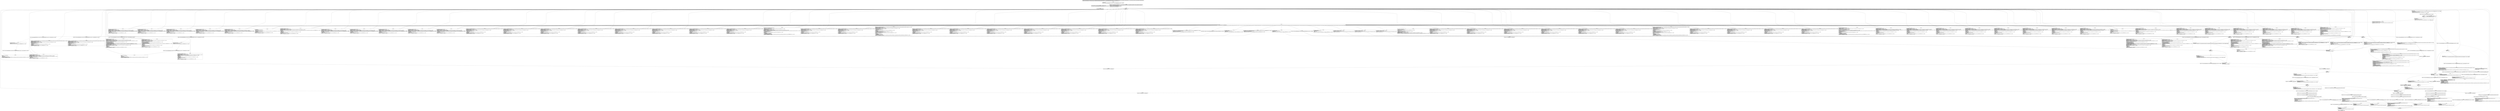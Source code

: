 digraph "CFG forcom.google.android.gms.internal.ads.zzdpn.zza(Ljava\/lang\/Object;Lcom\/google\/android\/gms\/internal\/ads\/zzdpz;Lcom\/google\/android\/gms\/internal\/ads\/zzdnn;)V" {
Node_0 [shape=record,label="{0\:\ 0x0000|MTH_ENTER_BLOCK\l|0x0000: IF  (r15 I:?[int, boolean, OBJECT, ARRAY, byte, short, char]) != (0 ?[int, boolean, OBJECT, ARRAY, byte, short, char])  \-\> B:3:0x0008 \l}"];
Node_1 [shape=record,label="{1\:\ 0x0002|0x0002: NEW_INSTANCE  (r0 I:java.lang.NullPointerException) =  java.lang.NullPointerException \l0x0004: INVOKE  (r0 I:java.lang.NullPointerException) java.lang.NullPointerException.\<init\>():void type: DIRECT \l}"];
Node_2 [shape=record,label="{2\:\ 0x0007|0x0007: THROW  (r0 I:java.lang.Throwable) \l}"];
Node_3 [shape=record,label="{3\:\ 0x0008|0x0008: IGET  (r6 I:com.google.android.gms.internal.ads.zzdqs\<?, ?\>) = (r12 I:com.google.android.gms.internal.ads.zzdpn) com.google.android.gms.internal.ads.zzdpn.zzhke com.google.android.gms.internal.ads.zzdqs \l0x000a: IGET  (r0 I:com.google.android.gms.internal.ads.zzdno\<?\>) = (r12 I:com.google.android.gms.internal.ads.zzdpn) com.google.android.gms.internal.ads.zzdpn.zzhkf com.google.android.gms.internal.ads.zzdno \l0x000c: CONST  (r5 I:?[int, float, boolean, short, byte, char, OBJECT, ARRAY]) = \l  (0 ?[int, float, boolean, short, byte, char, OBJECT, ARRAY])\l \l0x000d: CONST  (r4 I:?[int, float, boolean, short, byte, char, OBJECT, ARRAY]) = \l  (0 ?[int, float, boolean, short, byte, char, OBJECT, ARRAY])\l \l}"];
Node_4 [shape=record,label="{4\:\ 0x000e|SYNTHETIC\lSplitter:B:4:0x000e\l}"];
Node_5 [shape=record,label="{5\:\ ?|Splitter:B:4:0x000e\l|0x000e: INVOKE  (r1 I:int) = (r14 I:com.google.android.gms.internal.ads.zzdpz) com.google.android.gms.internal.ads.zzdpz.zzaws():int type: INTERFACE A[Catch:\{ all \-\> 0x00e1 \}, TRY_ENTER]\l0x0012: INVOKE  (r2 I:int) = \l  (r12 I:com.google.android.gms.internal.ads.zzdpn)\l  (r1 I:int)\l com.google.android.gms.internal.ads.zzdpn.zzgx(int):int type: DIRECT A[Catch:\{ all \-\> 0x00e1 \}, TRY_LEAVE]\l}"];
Node_7 [shape=record,label="{7\:\ 0x0016|0x0016: IF  (r2 I:?[int, byte, short, char]) \>= (0 ?[int, byte, short, char])  \-\> B:40:0x0075 \l}"];
Node_8 [shape=record,label="{8\:\ 0x0018|0x0018: CONST  (r2 I:?[int, float, short, byte, char]) = \l  (2147483647(0x7fffffff, float:NaN) ?[int, float, short, byte, char])\l \l}"];
Node_9 [shape=record,label="{9\:\ 0x001b|0x001b: IF  (r1 I:?[int, boolean, OBJECT, ARRAY, byte, short, char]) != (r2 I:?[int, boolean, OBJECT, ARRAY, byte, short, char])  \-\> B:17:0x0034 \l}"];
Node_10 [shape=record,label="{10\:\ 0x001d|0x001d: IGET  (r0 I:int) = (r12 I:com.google.android.gms.internal.ads.zzdpn) com.google.android.gms.internal.ads.zzdpn.zzhka int \l}"];
Node_11 [shape=record,label="{11\:\ 0x001f|0x001f: IGET  (r1 I:int) = (r12 I:com.google.android.gms.internal.ads.zzdpn) com.google.android.gms.internal.ads.zzdpn.zzhkb int \l}"];
Node_12 [shape=record,label="{12\:\ 0x0021|0x0021: IF  (r0 I:?[int, byte, short, char]) \>= (r1 I:?[int, byte, short, char])  \-\> B:14:0x002e \l}"];
Node_13 [shape=record,label="{13\:\ 0x0023|0x0023: IGET  (r1 I:int[]) = (r12 I:com.google.android.gms.internal.ads.zzdpn) com.google.android.gms.internal.ads.zzdpn.zzhjz int[] \l0x0025: AGET  (r1 I:?[int, float]) = (r1 I:?[int, float][]), (r0 I:?[int, short, byte, char]) \l0x0027: INVOKE  (r5 I:java.lang.Object) = \l  (r12 I:com.google.android.gms.internal.ads.zzdpn)\l  (r13 I:java.lang.Object)\l  (r1 I:int)\l  (r5 I:java.lang.Object)\l  (r6 I:com.google.android.gms.internal.ads.zzdqs)\l com.google.android.gms.internal.ads.zzdpn.zza(java.lang.Object, int, java.lang.Object, com.google.android.gms.internal.ads.zzdqs):java.lang.Object type: DIRECT \l0x002b: ARITH  (r0 I:int) = (r0 I:int) + (1 int) \l}"];
Node_14 [shape=record,label="{14\:\ 0x002e|0x002e: IF  (r5 I:?[int, boolean, OBJECT, ARRAY, byte, short, char]) == (0 ?[int, boolean, OBJECT, ARRAY, byte, short, char])  \-\> B:16:0x0033 \l}"];
Node_15 [shape=record,label="{15\:\ 0x0030|0x0030: INVOKE  \l  (r6 I:com.google.android.gms.internal.ads.zzdqs)\l  (r13 I:java.lang.Object)\l  (r5 I:java.lang.Object)\l com.google.android.gms.internal.ads.zzdqs.zzg(java.lang.Object, java.lang.Object):void type: VIRTUAL \l}"];
Node_16 [shape=record,label="{16\:\ 0x0033|0x0033: RETURN   \l}"];
Node_17 [shape=record,label="{17\:\ 0x0034|SYNTHETIC\lSplitter:B:17:0x0034\l}"];
Node_18 [shape=record,label="{18\:\ ?|Splitter:B:17:0x0034\l|0x0034: IGET  (r2 I:boolean) = (r12 I:com.google.android.gms.internal.ads.zzdpn) com.google.android.gms.internal.ads.zzdpn.zzhjv boolean A[Catch:\{ all \-\> 0x00e1 \}, TRY_ENTER]\l}"];
Node_19 [shape=record,label="{19\:\ 0x0036|0x0036: IF  (r2 I:?[int, boolean, OBJECT, ARRAY, byte, short, char]) != (0 ?[int, boolean, OBJECT, ARRAY, byte, short, char])  \-\> B:25:0x0048 A[Catch:\{ all \-\> 0x00e1 \}]\l}"];
Node_20 [shape=record,label="{20\:\ 0x0038|0x0038: CONST  (r2 I:?[int, float, boolean, short, byte, char, OBJECT, ARRAY]) = \l  (0 ?[int, float, boolean, short, byte, char, OBJECT, ARRAY])\l A[Catch:\{ all \-\> 0x00e1 \}]\l}"];
Node_21 [shape=record,label="{21\:\ 0x0039|0x0039: IF  (r2 I:?[int, boolean, OBJECT, ARRAY, byte, short, char]) == (0 ?[int, boolean, OBJECT, ARRAY, byte, short, char])  \-\> B:26:0x004f A[Catch:\{ all \-\> 0x00e1 \}]\l}"];
Node_22 [shape=record,label="{22\:\ 0x003b|0x003b: IF  (r4 I:?[int, boolean, OBJECT, ARRAY, byte, short, char]) != (0 ?[int, boolean, OBJECT, ARRAY, byte, short, char])  \-\> B:24:0x0041 A[Catch:\{ all \-\> 0x00e1 \}]\l}"];
Node_23 [shape=record,label="{23\:\ 0x003d|0x003d: INVOKE  (r4 I:com.google.android.gms.internal.ads.zzdnr) = \l  (r0 I:com.google.android.gms.internal.ads.zzdno)\l  (r13 I:java.lang.Object)\l com.google.android.gms.internal.ads.zzdno.zzz(java.lang.Object):com.google.android.gms.internal.ads.zzdnr type: VIRTUAL A[Catch:\{ all \-\> 0x00e1 \}]\l}"];
Node_24 [shape=record,label="{24\:\ 0x0041|0x0041: MOVE  (r1 I:?[OBJECT, ARRAY]) = (r14 I:?[OBJECT, ARRAY]) A[Catch:\{ all \-\> 0x00e1 \}]\l0x0042: MOVE  (r3 I:?[OBJECT, ARRAY]) = (r15 I:?[OBJECT, ARRAY]) A[Catch:\{ all \-\> 0x00e1 \}]\l0x0043: INVOKE  (r5 I:java.lang.Object) = \l  (r0 I:com.google.android.gms.internal.ads.zzdno)\l  (r1 I:com.google.android.gms.internal.ads.zzdpz)\l  (r2 I:java.lang.Object)\l  (r3 I:com.google.android.gms.internal.ads.zzdnn)\l  (r4 I:com.google.android.gms.internal.ads.zzdnr)\l  (r5 I:java.lang.Object)\l  (r6 I:com.google.android.gms.internal.ads.zzdqs)\l com.google.android.gms.internal.ads.zzdno.zza(com.google.android.gms.internal.ads.zzdpz, java.lang.Object, com.google.android.gms.internal.ads.zzdnn, com.google.android.gms.internal.ads.zzdnr, java.lang.Object, com.google.android.gms.internal.ads.zzdqs):java.lang.Object type: VIRTUAL A[Catch:\{ all \-\> 0x00e1 \}]\l0x0047: GOTO  \-\> 0x000e A[Catch:\{ all \-\> 0x00e1 \}]\l}"];
Node_25 [shape=record,label="{25\:\ 0x0048|0x0048: IGET  (r2 I:com.google.android.gms.internal.ads.zzdpj) = (r12 I:com.google.android.gms.internal.ads.zzdpn) com.google.android.gms.internal.ads.zzdpn.zzhju com.google.android.gms.internal.ads.zzdpj A[Catch:\{ all \-\> 0x00e1 \}]\l0x004a: INVOKE  (r2 I:java.lang.Object) = \l  (r0 I:com.google.android.gms.internal.ads.zzdno)\l  (r15 I:com.google.android.gms.internal.ads.zzdnn)\l  (r2 I:com.google.android.gms.internal.ads.zzdpj)\l  (r1 I:int)\l com.google.android.gms.internal.ads.zzdno.zza(com.google.android.gms.internal.ads.zzdnn, com.google.android.gms.internal.ads.zzdpj, int):java.lang.Object type: VIRTUAL A[Catch:\{ all \-\> 0x00e1 \}]\l0x004e: GOTO  \-\> 0x0039 A[Catch:\{ all \-\> 0x00e1 \}]\l}"];
Node_26 [shape=record,label="{26\:\ 0x004f|0x004f: INVOKE  \l  (r6 I:com.google.android.gms.internal.ads.zzdqs)\l  (r14 I:com.google.android.gms.internal.ads.zzdpz)\l com.google.android.gms.internal.ads.zzdqs.zza(com.google.android.gms.internal.ads.zzdpz):boolean type: VIRTUAL A[Catch:\{ all \-\> 0x00e1 \}]\l}"];
Node_27 [shape=record,label="{27\:\ 0x0052|0x0052: IF  (r5 I:?[int, boolean, OBJECT, ARRAY, byte, short, char]) != (0 ?[int, boolean, OBJECT, ARRAY, byte, short, char])  \-\> B:200:0x06a2 A[Catch:\{ all \-\> 0x00e1 \}]\l}"];
Node_28 [shape=record,label="{28\:\ 0x0054|0x0054: INVOKE  (r1 I:java.lang.Object) = \l  (r6 I:com.google.android.gms.internal.ads.zzdqs)\l  (r13 I:java.lang.Object)\l com.google.android.gms.internal.ads.zzdqs.zzap(java.lang.Object):java.lang.Object type: VIRTUAL A[Catch:\{ all \-\> 0x00e1 \}, TRY_LEAVE]\l}"];
Node_30 [shape=record,label="{30\:\ 0x0058|SYNTHETIC\lSplitter:B:30:0x0058\l}"];
Node_31 [shape=record,label="{31\:\ ?|Splitter:B:30:0x0058\l|0x0058: INVOKE  (r2 I:boolean) = \l  (r6 I:com.google.android.gms.internal.ads.zzdqs)\l  (r1 I:java.lang.Object)\l  (r14 I:com.google.android.gms.internal.ads.zzdpz)\l com.google.android.gms.internal.ads.zzdqs.zza(java.lang.Object, com.google.android.gms.internal.ads.zzdpz):boolean type: VIRTUAL A[Catch:\{ all \-\> 0x068e \}, TRY_ENTER, TRY_LEAVE]\l}"];
Node_33 [shape=record,label="{33\:\ 0x005c|0x005c: IF  (r2 I:?[int, boolean, OBJECT, ARRAY, byte, short, char]) != (0 ?[int, boolean, OBJECT, ARRAY, byte, short, char])  \-\> B:199:0x069f \l}"];
Node_34 [shape=record,label="{34\:\ 0x005e|0x005e: IGET  (r0 I:int) = (r12 I:com.google.android.gms.internal.ads.zzdpn) com.google.android.gms.internal.ads.zzdpn.zzhka int \l}"];
Node_35 [shape=record,label="{35\:\ 0x0060|0x0060: IGET  (r2 I:int) = (r12 I:com.google.android.gms.internal.ads.zzdpn) com.google.android.gms.internal.ads.zzdpn.zzhkb int \l}"];
Node_36 [shape=record,label="{36\:\ 0x0062|0x0062: IF  (r0 I:?[int, byte, short, char]) \>= (r2 I:?[int, byte, short, char])  \-\> B:38:0x006f \l}"];
Node_37 [shape=record,label="{37\:\ 0x0064|0x0064: IGET  (r2 I:int[]) = (r12 I:com.google.android.gms.internal.ads.zzdpn) com.google.android.gms.internal.ads.zzdpn.zzhjz int[] \l0x0066: AGET  (r2 I:?[int, float]) = (r2 I:?[int, float][]), (r0 I:?[int, short, byte, char]) \l0x0068: INVOKE  (r1 I:java.lang.Object) = \l  (r12 I:com.google.android.gms.internal.ads.zzdpn)\l  (r13 I:java.lang.Object)\l  (r2 I:int)\l  (r1 I:java.lang.Object)\l  (r6 I:com.google.android.gms.internal.ads.zzdqs)\l com.google.android.gms.internal.ads.zzdpn.zza(java.lang.Object, int, java.lang.Object, com.google.android.gms.internal.ads.zzdqs):java.lang.Object type: DIRECT \l0x006c: ARITH  (r0 I:int) = (r0 I:int) + (1 int) \l}"];
Node_38 [shape=record,label="{38\:\ 0x006f|0x006f: IF  (r1 I:?[int, boolean, OBJECT, ARRAY, byte, short, char]) == (0 ?[int, boolean, OBJECT, ARRAY, byte, short, char])  \-\> B:16:0x0033 \l}"];
Node_39 [shape=record,label="{39\:\ 0x0071|0x0071: INVOKE  \l  (r6 I:com.google.android.gms.internal.ads.zzdqs)\l  (r13 I:java.lang.Object)\l  (r1 I:java.lang.Object)\l com.google.android.gms.internal.ads.zzdqs.zzg(java.lang.Object, java.lang.Object):void type: VIRTUAL \l}"];
Node_40 [shape=record,label="{40\:\ 0x0075|SYNTHETIC\lSplitter:B:40:0x0075\l}"];
Node_41 [shape=record,label="{41\:\ ?|Splitter:B:40:0x0075\l|0x0075: INVOKE  (r3 I:int) = \l  (r12 I:com.google.android.gms.internal.ads.zzdpn)\l  (r2 I:int)\l com.google.android.gms.internal.ads.zzdpn.zzgu(int):int type: DIRECT A[Catch:\{ all \-\> 0x00e1 \}, TRY_ENTER, TRY_LEAVE]\l}"];
Node_42 [shape=record,label="{42\:\ 0x0078|0x0079: CONST  (r7 I:?[int, float, short, byte, char]) = \l  (267386880(0xff00000, float:2.3665827E\-29) ?[int, float, short, byte, char])\l \l0x007b: ARITH  (r7 I:?[int, boolean, short, byte, char]) = (r7 I:?[int, boolean, short, byte, char]) & (r3 I:?[int, boolean, short, byte, char]) \l0x007c: ARITH  (r7 I:int) = (r7 I:int) \>\>\> (20 int) \l}"];
Node_43 [shape=record,label="{43\:\ 0x007e|0x007e: SWITCH  \l  (r7 I:?[int, float, boolean, short, byte, char, OBJECT, ARRAY])\l k:[0, 1, 2, 3, 4, 5, 6, 7, 8, 9, 10, 11, 12, 13, 14, 15, 16, 17, 18, 19, 20, 21, 22, 23, 24, 25, 26, 27, 28, 29, 30, 31, 32, 33, 34, 35, 36, 37, 38, 39, 40, 41, 42, 43, 44, 45, 46, 47, 48, 49, 50, 51, 52, 53, 54, 55, 56, 57, 58, 59, 60, 61, 62, 63, 64, 65, 66, 67, 68] t:[0x009e, 0x00d0, 0x00f5, 0x0106, 0x0117, 0x0128, 0x0139, 0x014a, 0x015b, 0x0163, 0x019d, 0x01ae, 0x01bf, 0x01e2, 0x01f3, 0x0204, 0x0215, 0x0226, 0x0260, 0x0270, 0x0280, 0x0290, 0x02a0, 0x02b0, 0x02c0, 0x02d0, 0x02e0, 0x0306, 0x031a, 0x032a, 0x033a, 0x0352, 0x0362, 0x0372, 0x0382, 0x0392, 0x03a2, 0x03b2, 0x03c2, 0x03d2, 0x03e2, 0x03f2, 0x0402, 0x0412, 0x0422, 0x043a, 0x044a, 0x045a, 0x046a, 0x047a, 0x048e, 0x04d2, 0x04e7, 0x04fc, 0x0511, 0x0526, 0x053b, 0x0550, 0x0565, 0x057a, 0x0582, 0x05be, 0x05cf, 0x05e4, 0x060b, 0x0620, 0x0635, 0x064a, 0x065f] \l}"];
Node_44 [shape=record,label="{44\:\ 0x0081|0x0081: IF  (r5 I:?[int, boolean, OBJECT, ARRAY, byte, short, char]) != (0 ?[int, boolean, OBJECT, ARRAY, byte, short, char])  \-\> B:197:0x0699 \l}"];
Node_45 [shape=record,label="{45\:\ 0x0083|SYNTHETIC\lSplitter:B:45:0x0083\l}"];
Node_46 [shape=record,label="{46\:\ ?|Splitter:B:45:0x0083\l|0x0083: INVOKE  (r1 I:java.lang.Object) = (r6 I:com.google.android.gms.internal.ads.zzdqs) com.google.android.gms.internal.ads.zzdqs.zzazy():java.lang.Object type: VIRTUAL A[Catch:\{ zzdok \-\> 0x00af \}, TRY_ENTER, TRY_LEAVE]\l}"];
Node_48 [shape=record,label="{48\:\ 0x0087|SYNTHETIC\lSplitter:B:48:0x0087\l}"];
Node_49 [shape=record,label="{49\:\ ?|Splitter:B:48:0x0087\l|0x0087: INVOKE  (r2 I:boolean) = \l  (r6 I:com.google.android.gms.internal.ads.zzdqs)\l  (r1 I:java.lang.Object)\l  (r14 I:com.google.android.gms.internal.ads.zzdpz)\l com.google.android.gms.internal.ads.zzdqs.zza(java.lang.Object, com.google.android.gms.internal.ads.zzdpz):boolean type: VIRTUAL A[Catch:\{ zzdok \-\> 0x0692 \}, TRY_ENTER, TRY_LEAVE]\l}"];
Node_51 [shape=record,label="{51\:\ 0x008b|0x008b: IF  (r2 I:?[int, boolean, OBJECT, ARRAY, byte, short, char]) != (0 ?[int, boolean, OBJECT, ARRAY, byte, short, char])  \-\> B:185:0x067b \l}"];
Node_52 [shape=record,label="{52\:\ 0x008d|0x008d: IGET  (r0 I:int) = (r12 I:com.google.android.gms.internal.ads.zzdpn) com.google.android.gms.internal.ads.zzdpn.zzhka int \l}"];
Node_53 [shape=record,label="{53\:\ 0x008f|0x008f: IGET  (r2 I:int) = (r12 I:com.google.android.gms.internal.ads.zzdpn) com.google.android.gms.internal.ads.zzdpn.zzhkb int \l}"];
Node_54 [shape=record,label="{54\:\ 0x0091|0x0091: IF  (r0 I:?[int, byte, short, char]) \>= (r2 I:?[int, byte, short, char])  \-\> B:183:0x0674 \l}"];
Node_55 [shape=record,label="{55\:\ 0x0093|0x0093: IGET  (r2 I:int[]) = (r12 I:com.google.android.gms.internal.ads.zzdpn) com.google.android.gms.internal.ads.zzdpn.zzhjz int[] \l0x0095: AGET  (r2 I:?[int, float]) = (r2 I:?[int, float][]), (r0 I:?[int, short, byte, char]) \l0x0097: INVOKE  (r1 I:java.lang.Object) = \l  (r12 I:com.google.android.gms.internal.ads.zzdpn)\l  (r13 I:java.lang.Object)\l  (r2 I:int)\l  (r1 I:java.lang.Object)\l  (r6 I:com.google.android.gms.internal.ads.zzdqs)\l com.google.android.gms.internal.ads.zzdpn.zza(java.lang.Object, int, java.lang.Object, com.google.android.gms.internal.ads.zzdqs):java.lang.Object type: DIRECT \l0x009b: ARITH  (r0 I:int) = (r0 I:int) + (1 int) \l}"];
Node_56 [shape=record,label="{56\:\ 0x009e|0x009e: CONST  (r1 I:?[int, float, short, byte, char]) = \l  (1048575(0xfffff, float:1.469367E\-39) ?[int, float, short, byte, char])\l \l0x00a1: ARITH  (r1 I:?[int, boolean, short, byte, char]) = (r1 I:?[int, boolean, short, byte, char]) & (r3 I:?[int, boolean, short, byte, char]) \l0x00a2: CAST  (r8 I:long) = (long) (r1 I:int) \l}"];
Node_57 [shape=record,label="{57\:\ 0x00a3|SYNTHETIC\lSplitter:B:57:0x00a3\l}"];
Node_58 [shape=record,label="{58\:\ ?|Splitter:B:57:0x00a3\l|0x00a3: INVOKE  (r10 I:double) = (r14 I:com.google.android.gms.internal.ads.zzdpz) com.google.android.gms.internal.ads.zzdpz.readDouble():double type: INTERFACE A[Catch:\{ zzdok \-\> 0x00af \}, TRY_ENTER]\l0x00a7: INVOKE  (r13 I:java.lang.Object), (r8 I:long), (r10 I:double) com.google.android.gms.internal.ads.zzdqy.zza(java.lang.Object, long, double):void type: STATIC A[Catch:\{ zzdok \-\> 0x00af \}]\l0x00aa: INVOKE  \l  (r12 I:com.google.android.gms.internal.ads.zzdpn)\l  (r13 I:java.lang.Object)\l  (r2 I:int)\l com.google.android.gms.internal.ads.zzdpn.zze(java.lang.Object, int):void type: DIRECT A[Catch:\{ zzdok \-\> 0x00af \}, TRY_LEAVE]\l}"];
Node_60 [shape=record,label="{60\:\ 0x00af|ExcHandler: zzdok null\lSplitter:B:45:0x0083\l|0x00af: MOVE_EXCEPTION  (r1 I:?[OBJECT]) =  \l}"];
Node_61 [shape=record,label="{61\:\ 0x00b0|SYNTHETIC\lSplitter:B:61:0x00b0\l}"];
Node_62 [shape=record,label="{62\:\ ?|Splitter:B:61:0x00b0\l|0x00b0: INVOKE  \l  (r6 I:com.google.android.gms.internal.ads.zzdqs)\l  (r14 I:com.google.android.gms.internal.ads.zzdpz)\l com.google.android.gms.internal.ads.zzdqs.zza(com.google.android.gms.internal.ads.zzdpz):boolean type: VIRTUAL A[Catch:\{ all \-\> 0x00e1 \}, TRY_ENTER]\l}"];
Node_63 [shape=record,label="{63\:\ 0x00b3|0x00b3: IF  (r5 I:?[int, boolean, OBJECT, ARRAY, byte, short, char]) != (0 ?[int, boolean, OBJECT, ARRAY, byte, short, char])  \-\> B:196:0x0696 A[Catch:\{ all \-\> 0x00e1 \}]\l}"];
Node_64 [shape=record,label="{64\:\ 0x00b5|0x00b5: INVOKE  (r1 I:java.lang.Object) = \l  (r6 I:com.google.android.gms.internal.ads.zzdqs)\l  (r13 I:java.lang.Object)\l com.google.android.gms.internal.ads.zzdqs.zzap(java.lang.Object):java.lang.Object type: VIRTUAL A[Catch:\{ all \-\> 0x00e1 \}, TRY_LEAVE]\l}"];
Node_66 [shape=record,label="{66\:\ 0x00b9|SYNTHETIC\lSplitter:B:66:0x00b9\l}"];
Node_67 [shape=record,label="{67\:\ ?|Splitter:B:66:0x00b9\l|0x00b9: INVOKE  (r2 I:boolean) = \l  (r6 I:com.google.android.gms.internal.ads.zzdqs)\l  (r1 I:java.lang.Object)\l  (r14 I:com.google.android.gms.internal.ads.zzdpz)\l com.google.android.gms.internal.ads.zzdqs.zza(java.lang.Object, com.google.android.gms.internal.ads.zzdpz):boolean type: VIRTUAL A[Catch:\{ all \-\> 0x068e \}, TRY_ENTER, TRY_LEAVE]\l}"];
Node_69 [shape=record,label="{69\:\ 0x00bd|0x00bd: IF  (r2 I:?[int, boolean, OBJECT, ARRAY, byte, short, char]) != (0 ?[int, boolean, OBJECT, ARRAY, byte, short, char])  \-\> B:188:0x0685 \l}"];
Node_70 [shape=record,label="{70\:\ 0x00bf|0x00bf: IGET  (r0 I:int) = (r12 I:com.google.android.gms.internal.ads.zzdpn) com.google.android.gms.internal.ads.zzdpn.zzhka int \l}"];
Node_71 [shape=record,label="{71\:\ 0x00c1|0x00c1: IGET  (r2 I:int) = (r12 I:com.google.android.gms.internal.ads.zzdpn) com.google.android.gms.internal.ads.zzdpn.zzhkb int \l}"];
Node_72 [shape=record,label="{72\:\ 0x00c3|0x00c3: IF  (r0 I:?[int, byte, short, char]) \>= (r2 I:?[int, byte, short, char])  \-\> B:186:0x067e \l}"];
Node_73 [shape=record,label="{73\:\ 0x00c5|0x00c5: IGET  (r2 I:int[]) = (r12 I:com.google.android.gms.internal.ads.zzdpn) com.google.android.gms.internal.ads.zzdpn.zzhjz int[] \l0x00c7: AGET  (r2 I:?[int, float]) = (r2 I:?[int, float][]), (r0 I:?[int, short, byte, char]) \l0x00c9: INVOKE  (r1 I:java.lang.Object) = \l  (r12 I:com.google.android.gms.internal.ads.zzdpn)\l  (r13 I:java.lang.Object)\l  (r2 I:int)\l  (r1 I:java.lang.Object)\l  (r6 I:com.google.android.gms.internal.ads.zzdqs)\l com.google.android.gms.internal.ads.zzdpn.zza(java.lang.Object, int, java.lang.Object, com.google.android.gms.internal.ads.zzdqs):java.lang.Object type: DIRECT \l0x00cd: ARITH  (r0 I:int) = (r0 I:int) + (1 int) \l}"];
Node_74 [shape=record,label="{74\:\ 0x00d0|0x00d0: CONST  (r1 I:?[int, float, short, byte, char]) = \l  (1048575(0xfffff, float:1.469367E\-39) ?[int, float, short, byte, char])\l \l0x00d3: ARITH  (r1 I:?[int, boolean, short, byte, char]) = (r1 I:?[int, boolean, short, byte, char]) & (r3 I:?[int, boolean, short, byte, char]) \l0x00d4: CAST  (r8 I:long) = (long) (r1 I:int) \l}"];
Node_75 [shape=record,label="{75\:\ 0x00d5|SYNTHETIC\lSplitter:B:75:0x00d5\l}"];
Node_76 [shape=record,label="{76\:\ ?|Splitter:B:75:0x00d5\l|0x00d5: INVOKE  (r1 I:float) = (r14 I:com.google.android.gms.internal.ads.zzdpz) com.google.android.gms.internal.ads.zzdpz.readFloat():float type: INTERFACE A[Catch:\{ zzdok \-\> 0x00af \}, TRY_ENTER]\l0x00d9: INVOKE  (r13 I:java.lang.Object), (r8 I:long), (r1 I:float) com.google.android.gms.internal.ads.zzdqy.zza(java.lang.Object, long, float):void type: STATIC A[Catch:\{ zzdok \-\> 0x00af \}]\l0x00dc: INVOKE  \l  (r12 I:com.google.android.gms.internal.ads.zzdpn)\l  (r13 I:java.lang.Object)\l  (r2 I:int)\l com.google.android.gms.internal.ads.zzdpn.zze(java.lang.Object, int):void type: DIRECT A[Catch:\{ zzdok \-\> 0x00af \}, TRY_LEAVE]\l}"];
Node_78 [shape=record,label="{78\:\ 0x00e1|ExcHandler: all null\lSplitter:B:4:0x000e\l|0x00e1: MOVE_EXCEPTION  (r0 I:?[OBJECT]) =  \l}"];
Node_79 [shape=record,label="{79\:\ 0x00e2|0x00e2: MOVE  (r2 I:?[OBJECT, ARRAY]) = (r0 I:?[OBJECT, ARRAY]) \l0x00e3: MOVE  (r1 I:?[OBJECT, ARRAY]) = (r5 I:?[OBJECT, ARRAY]) \l}"];
Node_80 [shape=record,label="{80\:\ 0x00e4|0x00e4: IGET  (r0 I:int) = (r12 I:com.google.android.gms.internal.ads.zzdpn) com.google.android.gms.internal.ads.zzdpn.zzhka int \l}"];
Node_81 [shape=record,label="{81\:\ 0x00e6|0x00e6: IGET  (r3 I:int) = (r12 I:com.google.android.gms.internal.ads.zzdpn) com.google.android.gms.internal.ads.zzdpn.zzhkb int \l}"];
Node_82 [shape=record,label="{82\:\ 0x00e8|0x00e8: IF  (r0 I:?[int, byte, short, char]) \>= (r3 I:?[int, byte, short, char])  \-\> B:189:0x0688 \l}"];
Node_83 [shape=record,label="{83\:\ 0x00ea|0x00ea: IGET  (r3 I:int[]) = (r12 I:com.google.android.gms.internal.ads.zzdpn) com.google.android.gms.internal.ads.zzdpn.zzhjz int[] \l0x00ec: AGET  (r3 I:?[int, float]) = (r3 I:?[int, float][]), (r0 I:?[int, short, byte, char]) \l0x00ee: INVOKE  (r1 I:java.lang.Object) = \l  (r12 I:com.google.android.gms.internal.ads.zzdpn)\l  (r13 I:java.lang.Object)\l  (r3 I:int)\l  (r1 I:java.lang.Object)\l  (r6 I:com.google.android.gms.internal.ads.zzdqs)\l com.google.android.gms.internal.ads.zzdpn.zza(java.lang.Object, int, java.lang.Object, com.google.android.gms.internal.ads.zzdqs):java.lang.Object type: DIRECT \l0x00f2: ARITH  (r0 I:int) = (r0 I:int) + (1 int) \l}"];
Node_84 [shape=record,label="{84\:\ 0x00f5|0x00f5: CONST  (r1 I:?[int, float, short, byte, char]) = \l  (1048575(0xfffff, float:1.469367E\-39) ?[int, float, short, byte, char])\l \l0x00f8: ARITH  (r1 I:?[int, boolean, short, byte, char]) = (r1 I:?[int, boolean, short, byte, char]) & (r3 I:?[int, boolean, short, byte, char]) \l0x00f9: CAST  (r8 I:long) = (long) (r1 I:int) \l}"];
Node_85 [shape=record,label="{85\:\ 0x00fa|SYNTHETIC\lSplitter:B:85:0x00fa\l}"];
Node_86 [shape=record,label="{86\:\ ?|Splitter:B:85:0x00fa\l|0x00fa: INVOKE  (r10 I:long) = (r14 I:com.google.android.gms.internal.ads.zzdpz) com.google.android.gms.internal.ads.zzdpz.zzavw():long type: INTERFACE A[Catch:\{ zzdok \-\> 0x00af \}, TRY_ENTER]\l0x00fe: INVOKE  (r13 I:java.lang.Object), (r8 I:long), (r10 I:long) com.google.android.gms.internal.ads.zzdqy.zza(java.lang.Object, long, long):void type: STATIC A[Catch:\{ zzdok \-\> 0x00af \}]\l0x0101: INVOKE  \l  (r12 I:com.google.android.gms.internal.ads.zzdpn)\l  (r13 I:java.lang.Object)\l  (r2 I:int)\l com.google.android.gms.internal.ads.zzdpn.zze(java.lang.Object, int):void type: DIRECT A[Catch:\{ zzdok \-\> 0x00af \}]\l0x0104: GOTO  \-\> 0x000e A[Catch:\{ zzdok \-\> 0x00af \}]\l}"];
Node_87 [shape=record,label="{87\:\ 0x0106|0x0106: CONST  (r1 I:?[int, float, short, byte, char]) = \l  (1048575(0xfffff, float:1.469367E\-39) ?[int, float, short, byte, char])\l A[Catch:\{ zzdok \-\> 0x00af \}]\l0x0109: ARITH  (r1 I:?[int, boolean, short, byte, char]) = (r1 I:?[int, boolean, short, byte, char]) & (r3 I:?[int, boolean, short, byte, char]) A[Catch:\{ zzdok \-\> 0x00af \}]\l0x010a: CAST  (r8 I:long) = (long) (r1 I:int) A[Catch:\{ zzdok \-\> 0x00af \}]\l0x010b: INVOKE  (r10 I:long) = (r14 I:com.google.android.gms.internal.ads.zzdpz) com.google.android.gms.internal.ads.zzdpz.zzavv():long type: INTERFACE A[Catch:\{ zzdok \-\> 0x00af \}]\l0x010f: INVOKE  (r13 I:java.lang.Object), (r8 I:long), (r10 I:long) com.google.android.gms.internal.ads.zzdqy.zza(java.lang.Object, long, long):void type: STATIC A[Catch:\{ zzdok \-\> 0x00af \}]\l0x0112: INVOKE  \l  (r12 I:com.google.android.gms.internal.ads.zzdpn)\l  (r13 I:java.lang.Object)\l  (r2 I:int)\l com.google.android.gms.internal.ads.zzdpn.zze(java.lang.Object, int):void type: DIRECT A[Catch:\{ zzdok \-\> 0x00af \}]\l0x0115: GOTO  \-\> 0x000e A[Catch:\{ zzdok \-\> 0x00af \}]\l}"];
Node_88 [shape=record,label="{88\:\ 0x0117|0x0117: CONST  (r1 I:?[int, float, short, byte, char]) = \l  (1048575(0xfffff, float:1.469367E\-39) ?[int, float, short, byte, char])\l A[Catch:\{ zzdok \-\> 0x00af \}]\l0x011a: ARITH  (r1 I:?[int, boolean, short, byte, char]) = (r1 I:?[int, boolean, short, byte, char]) & (r3 I:?[int, boolean, short, byte, char]) A[Catch:\{ zzdok \-\> 0x00af \}]\l0x011b: CAST  (r8 I:long) = (long) (r1 I:int) A[Catch:\{ zzdok \-\> 0x00af \}]\l0x011c: INVOKE  (r1 I:int) = (r14 I:com.google.android.gms.internal.ads.zzdpz) com.google.android.gms.internal.ads.zzdpz.zzavx():int type: INTERFACE A[Catch:\{ zzdok \-\> 0x00af \}]\l0x0120: INVOKE  (r13 I:java.lang.Object), (r8 I:long), (r1 I:int) com.google.android.gms.internal.ads.zzdqy.zzb(java.lang.Object, long, int):void type: STATIC A[Catch:\{ zzdok \-\> 0x00af \}]\l0x0123: INVOKE  \l  (r12 I:com.google.android.gms.internal.ads.zzdpn)\l  (r13 I:java.lang.Object)\l  (r2 I:int)\l com.google.android.gms.internal.ads.zzdpn.zze(java.lang.Object, int):void type: DIRECT A[Catch:\{ zzdok \-\> 0x00af \}]\l0x0126: GOTO  \-\> 0x000e A[Catch:\{ zzdok \-\> 0x00af \}]\l}"];
Node_89 [shape=record,label="{89\:\ 0x0128|0x0128: CONST  (r1 I:?[int, float, short, byte, char]) = \l  (1048575(0xfffff, float:1.469367E\-39) ?[int, float, short, byte, char])\l A[Catch:\{ zzdok \-\> 0x00af \}]\l0x012b: ARITH  (r1 I:?[int, boolean, short, byte, char]) = (r1 I:?[int, boolean, short, byte, char]) & (r3 I:?[int, boolean, short, byte, char]) A[Catch:\{ zzdok \-\> 0x00af \}]\l0x012c: CAST  (r8 I:long) = (long) (r1 I:int) A[Catch:\{ zzdok \-\> 0x00af \}]\l0x012d: INVOKE  (r10 I:long) = (r14 I:com.google.android.gms.internal.ads.zzdpz) com.google.android.gms.internal.ads.zzdpz.zzavy():long type: INTERFACE A[Catch:\{ zzdok \-\> 0x00af \}]\l0x0131: INVOKE  (r13 I:java.lang.Object), (r8 I:long), (r10 I:long) com.google.android.gms.internal.ads.zzdqy.zza(java.lang.Object, long, long):void type: STATIC A[Catch:\{ zzdok \-\> 0x00af \}]\l0x0134: INVOKE  \l  (r12 I:com.google.android.gms.internal.ads.zzdpn)\l  (r13 I:java.lang.Object)\l  (r2 I:int)\l com.google.android.gms.internal.ads.zzdpn.zze(java.lang.Object, int):void type: DIRECT A[Catch:\{ zzdok \-\> 0x00af \}]\l0x0137: GOTO  \-\> 0x000e A[Catch:\{ zzdok \-\> 0x00af \}]\l}"];
Node_90 [shape=record,label="{90\:\ 0x0139|0x0139: CONST  (r1 I:?[int, float, short, byte, char]) = \l  (1048575(0xfffff, float:1.469367E\-39) ?[int, float, short, byte, char])\l A[Catch:\{ zzdok \-\> 0x00af \}]\l0x013c: ARITH  (r1 I:?[int, boolean, short, byte, char]) = (r1 I:?[int, boolean, short, byte, char]) & (r3 I:?[int, boolean, short, byte, char]) A[Catch:\{ zzdok \-\> 0x00af \}]\l0x013d: CAST  (r8 I:long) = (long) (r1 I:int) A[Catch:\{ zzdok \-\> 0x00af \}]\l0x013e: INVOKE  (r1 I:int) = (r14 I:com.google.android.gms.internal.ads.zzdpz) com.google.android.gms.internal.ads.zzdpz.zzavz():int type: INTERFACE A[Catch:\{ zzdok \-\> 0x00af \}]\l0x0142: INVOKE  (r13 I:java.lang.Object), (r8 I:long), (r1 I:int) com.google.android.gms.internal.ads.zzdqy.zzb(java.lang.Object, long, int):void type: STATIC A[Catch:\{ zzdok \-\> 0x00af \}]\l0x0145: INVOKE  \l  (r12 I:com.google.android.gms.internal.ads.zzdpn)\l  (r13 I:java.lang.Object)\l  (r2 I:int)\l com.google.android.gms.internal.ads.zzdpn.zze(java.lang.Object, int):void type: DIRECT A[Catch:\{ zzdok \-\> 0x00af \}]\l0x0148: GOTO  \-\> 0x000e A[Catch:\{ zzdok \-\> 0x00af \}]\l}"];
Node_91 [shape=record,label="{91\:\ 0x014a|0x014a: CONST  (r1 I:?[int, float, short, byte, char]) = \l  (1048575(0xfffff, float:1.469367E\-39) ?[int, float, short, byte, char])\l A[Catch:\{ zzdok \-\> 0x00af \}]\l0x014d: ARITH  (r1 I:?[int, boolean, short, byte, char]) = (r1 I:?[int, boolean, short, byte, char]) & (r3 I:?[int, boolean, short, byte, char]) A[Catch:\{ zzdok \-\> 0x00af \}]\l0x014e: CAST  (r8 I:long) = (long) (r1 I:int) A[Catch:\{ zzdok \-\> 0x00af \}]\l0x014f: INVOKE  (r1 I:boolean) = (r14 I:com.google.android.gms.internal.ads.zzdpz) com.google.android.gms.internal.ads.zzdpz.zzawa():boolean type: INTERFACE A[Catch:\{ zzdok \-\> 0x00af \}]\l0x0153: INVOKE  (r13 I:java.lang.Object), (r8 I:long), (r1 I:boolean) com.google.android.gms.internal.ads.zzdqy.zza(java.lang.Object, long, boolean):void type: STATIC A[Catch:\{ zzdok \-\> 0x00af \}]\l0x0156: INVOKE  \l  (r12 I:com.google.android.gms.internal.ads.zzdpn)\l  (r13 I:java.lang.Object)\l  (r2 I:int)\l com.google.android.gms.internal.ads.zzdpn.zze(java.lang.Object, int):void type: DIRECT A[Catch:\{ zzdok \-\> 0x00af \}]\l0x0159: GOTO  \-\> 0x000e A[Catch:\{ zzdok \-\> 0x00af \}]\l}"];
Node_92 [shape=record,label="{92\:\ 0x015b|0x015b: INVOKE  \l  (r12 I:com.google.android.gms.internal.ads.zzdpn)\l  (r13 I:java.lang.Object)\l  (r3 I:int)\l  (r14 I:com.google.android.gms.internal.ads.zzdpz)\l com.google.android.gms.internal.ads.zzdpn.zza(java.lang.Object, int, com.google.android.gms.internal.ads.zzdpz):void type: DIRECT A[Catch:\{ zzdok \-\> 0x00af \}]\l0x015e: INVOKE  \l  (r12 I:com.google.android.gms.internal.ads.zzdpn)\l  (r13 I:java.lang.Object)\l  (r2 I:int)\l com.google.android.gms.internal.ads.zzdpn.zze(java.lang.Object, int):void type: DIRECT A[Catch:\{ zzdok \-\> 0x00af \}]\l0x0161: GOTO  \-\> 0x000e A[Catch:\{ zzdok \-\> 0x00af \}]\l}"];
Node_93 [shape=record,label="{93\:\ 0x0163|0x0163: INVOKE  (r1 I:boolean) = \l  (r12 I:com.google.android.gms.internal.ads.zzdpn)\l  (r13 I:java.lang.Object)\l  (r2 I:int)\l com.google.android.gms.internal.ads.zzdpn.zzd(java.lang.Object, int):boolean type: DIRECT A[Catch:\{ zzdok \-\> 0x00af \}]\l}"];
Node_94 [shape=record,label="{94\:\ 0x0167|0x0167: IF  (r1 I:?[int, boolean, OBJECT, ARRAY, byte, short, char]) == (0 ?[int, boolean, OBJECT, ARRAY, byte, short, char])  \-\> B:96:0x0188 A[Catch:\{ zzdok \-\> 0x00af \}]\l}"];
Node_95 [shape=record,label="{95\:\ 0x0169|0x0169: CONST  (r1 I:?[int, float, short, byte, char]) = \l  (1048575(0xfffff, float:1.469367E\-39) ?[int, float, short, byte, char])\l A[Catch:\{ zzdok \-\> 0x00af \}]\l0x016c: ARITH  (r1 I:?[int, boolean, short, byte, char]) = (r1 I:?[int, boolean, short, byte, char]) & (r3 I:?[int, boolean, short, byte, char]) A[Catch:\{ zzdok \-\> 0x00af \}]\l0x016d: CAST  (r8 I:long) = (long) (r1 I:int) A[Catch:\{ zzdok \-\> 0x00af \}]\l0x016e: INVOKE  (r1 I:java.lang.Object) = (r13 I:java.lang.Object), (r8 I:long) com.google.android.gms.internal.ads.zzdqy.zzp(java.lang.Object, long):java.lang.Object type: STATIC A[Catch:\{ zzdok \-\> 0x00af \}]\l0x0172: INVOKE  (r2 I:com.google.android.gms.internal.ads.zzdqa) = \l  (r12 I:com.google.android.gms.internal.ads.zzdpn)\l  (r2 I:int)\l com.google.android.gms.internal.ads.zzdpn.zzgr(int):com.google.android.gms.internal.ads.zzdqa type: DIRECT A[Catch:\{ zzdok \-\> 0x00af \}]\l0x0176: INVOKE  (r2 I:java.lang.Object) = \l  (r14 I:com.google.android.gms.internal.ads.zzdpz)\l  (r2 I:com.google.android.gms.internal.ads.zzdqa)\l  (r15 I:com.google.android.gms.internal.ads.zzdnn)\l com.google.android.gms.internal.ads.zzdpz.zza(com.google.android.gms.internal.ads.zzdqa, com.google.android.gms.internal.ads.zzdnn):java.lang.Object type: INTERFACE A[Catch:\{ zzdok \-\> 0x00af \}]\l0x017a: INVOKE  (r1 I:java.lang.Object) = (r1 I:java.lang.Object), (r2 I:java.lang.Object) com.google.android.gms.internal.ads.zzdoc.zzb(java.lang.Object, java.lang.Object):java.lang.Object type: STATIC A[Catch:\{ zzdok \-\> 0x00af \}]\l0x017e: CONST  (r2 I:?[int, float, short, byte, char]) = \l  (1048575(0xfffff, float:1.469367E\-39) ?[int, float, short, byte, char])\l A[Catch:\{ zzdok \-\> 0x00af \}]\l0x0181: ARITH  (r2 I:?[int, boolean, short, byte, char]) = (r2 I:?[int, boolean, short, byte, char]) & (r3 I:?[int, boolean, short, byte, char]) A[Catch:\{ zzdok \-\> 0x00af \}]\l0x0182: CAST  (r2 I:long) = (long) (r2 I:int) A[Catch:\{ zzdok \-\> 0x00af \}]\l0x0183: INVOKE  \l  (r13 I:java.lang.Object)\l  (r2 I:long)\l  (r1 I:java.lang.Object)\l com.google.android.gms.internal.ads.zzdqy.zza(java.lang.Object, long, java.lang.Object):void type: STATIC A[Catch:\{ zzdok \-\> 0x00af \}]\l0x0186: GOTO  \-\> 0x000e A[Catch:\{ zzdok \-\> 0x00af \}]\l}"];
Node_96 [shape=record,label="{96\:\ 0x0188|0x0188: CONST  (r1 I:?[int, float, short, byte, char]) = \l  (1048575(0xfffff, float:1.469367E\-39) ?[int, float, short, byte, char])\l A[Catch:\{ zzdok \-\> 0x00af \}]\l0x018b: ARITH  (r1 I:?[int, boolean, short, byte, char]) = (r1 I:?[int, boolean, short, byte, char]) & (r3 I:?[int, boolean, short, byte, char]) A[Catch:\{ zzdok \-\> 0x00af \}]\l0x018c: CAST  (r8 I:long) = (long) (r1 I:int) A[Catch:\{ zzdok \-\> 0x00af \}]\l0x018d: INVOKE  (r1 I:com.google.android.gms.internal.ads.zzdqa) = \l  (r12 I:com.google.android.gms.internal.ads.zzdpn)\l  (r2 I:int)\l com.google.android.gms.internal.ads.zzdpn.zzgr(int):com.google.android.gms.internal.ads.zzdqa type: DIRECT A[Catch:\{ zzdok \-\> 0x00af \}]\l0x0191: INVOKE  (r1 I:java.lang.Object) = \l  (r14 I:com.google.android.gms.internal.ads.zzdpz)\l  (r1 I:com.google.android.gms.internal.ads.zzdqa)\l  (r15 I:com.google.android.gms.internal.ads.zzdnn)\l com.google.android.gms.internal.ads.zzdpz.zza(com.google.android.gms.internal.ads.zzdqa, com.google.android.gms.internal.ads.zzdnn):java.lang.Object type: INTERFACE A[Catch:\{ zzdok \-\> 0x00af \}]\l0x0195: INVOKE  \l  (r13 I:java.lang.Object)\l  (r8 I:long)\l  (r1 I:java.lang.Object)\l com.google.android.gms.internal.ads.zzdqy.zza(java.lang.Object, long, java.lang.Object):void type: STATIC A[Catch:\{ zzdok \-\> 0x00af \}]\l0x0198: INVOKE  \l  (r12 I:com.google.android.gms.internal.ads.zzdpn)\l  (r13 I:java.lang.Object)\l  (r2 I:int)\l com.google.android.gms.internal.ads.zzdpn.zze(java.lang.Object, int):void type: DIRECT A[Catch:\{ zzdok \-\> 0x00af \}]\l0x019b: GOTO  \-\> 0x000e A[Catch:\{ zzdok \-\> 0x00af \}]\l}"];
Node_97 [shape=record,label="{97\:\ 0x019d|0x019d: CONST  (r1 I:?[int, float, short, byte, char]) = \l  (1048575(0xfffff, float:1.469367E\-39) ?[int, float, short, byte, char])\l A[Catch:\{ zzdok \-\> 0x00af \}]\l0x01a0: ARITH  (r1 I:?[int, boolean, short, byte, char]) = (r1 I:?[int, boolean, short, byte, char]) & (r3 I:?[int, boolean, short, byte, char]) A[Catch:\{ zzdok \-\> 0x00af \}]\l0x01a1: CAST  (r8 I:long) = (long) (r1 I:int) A[Catch:\{ zzdok \-\> 0x00af \}]\l0x01a2: INVOKE  (r1 I:com.google.android.gms.internal.ads.zzdmq) = (r14 I:com.google.android.gms.internal.ads.zzdpz) com.google.android.gms.internal.ads.zzdpz.zzawc():com.google.android.gms.internal.ads.zzdmq type: INTERFACE A[Catch:\{ zzdok \-\> 0x00af \}]\l0x01a6: INVOKE  \l  (r13 I:java.lang.Object)\l  (r8 I:long)\l  (r1 I:java.lang.Object)\l com.google.android.gms.internal.ads.zzdqy.zza(java.lang.Object, long, java.lang.Object):void type: STATIC A[Catch:\{ zzdok \-\> 0x00af \}]\l0x01a9: INVOKE  \l  (r12 I:com.google.android.gms.internal.ads.zzdpn)\l  (r13 I:java.lang.Object)\l  (r2 I:int)\l com.google.android.gms.internal.ads.zzdpn.zze(java.lang.Object, int):void type: DIRECT A[Catch:\{ zzdok \-\> 0x00af \}]\l0x01ac: GOTO  \-\> 0x000e A[Catch:\{ zzdok \-\> 0x00af \}]\l}"];
Node_98 [shape=record,label="{98\:\ 0x01ae|0x01ae: CONST  (r1 I:?[int, float, short, byte, char]) = \l  (1048575(0xfffff, float:1.469367E\-39) ?[int, float, short, byte, char])\l A[Catch:\{ zzdok \-\> 0x00af \}]\l0x01b1: ARITH  (r1 I:?[int, boolean, short, byte, char]) = (r1 I:?[int, boolean, short, byte, char]) & (r3 I:?[int, boolean, short, byte, char]) A[Catch:\{ zzdok \-\> 0x00af \}]\l0x01b2: CAST  (r8 I:long) = (long) (r1 I:int) A[Catch:\{ zzdok \-\> 0x00af \}]\l0x01b3: INVOKE  (r1 I:int) = (r14 I:com.google.android.gms.internal.ads.zzdpz) com.google.android.gms.internal.ads.zzdpz.zzawd():int type: INTERFACE A[Catch:\{ zzdok \-\> 0x00af \}]\l0x01b7: INVOKE  (r13 I:java.lang.Object), (r8 I:long), (r1 I:int) com.google.android.gms.internal.ads.zzdqy.zzb(java.lang.Object, long, int):void type: STATIC A[Catch:\{ zzdok \-\> 0x00af \}]\l0x01ba: INVOKE  \l  (r12 I:com.google.android.gms.internal.ads.zzdpn)\l  (r13 I:java.lang.Object)\l  (r2 I:int)\l com.google.android.gms.internal.ads.zzdpn.zze(java.lang.Object, int):void type: DIRECT A[Catch:\{ zzdok \-\> 0x00af \}]\l0x01bd: GOTO  \-\> 0x000e A[Catch:\{ zzdok \-\> 0x00af \}]\l}"];
Node_99 [shape=record,label="{99\:\ 0x01bf|0x01bf: INVOKE  (r7 I:int) = (r14 I:com.google.android.gms.internal.ads.zzdpz) com.google.android.gms.internal.ads.zzdpz.zzawe():int type: INTERFACE A[Catch:\{ zzdok \-\> 0x00af \}]\l0x01c3: INVOKE  (r8 I:com.google.android.gms.internal.ads.zzdof) = \l  (r12 I:com.google.android.gms.internal.ads.zzdpn)\l  (r2 I:int)\l com.google.android.gms.internal.ads.zzdpn.zzgt(int):com.google.android.gms.internal.ads.zzdof type: DIRECT A[Catch:\{ zzdok \-\> 0x00af \}]\l}"];
Node_100 [shape=record,label="{100\:\ 0x01c7|0x01c7: IF  (r8 I:?[int, boolean, OBJECT, ARRAY, byte, short, char]) == (0 ?[int, boolean, OBJECT, ARRAY, byte, short, char])  \-\> B:103:0x01cf A[Catch:\{ zzdok \-\> 0x00af \}]\l}"];
Node_101 [shape=record,label="{101\:\ 0x01c9|0x01c9: INVOKE  (r8 I:boolean) = \l  (r8 I:com.google.android.gms.internal.ads.zzdof)\l  (r7 I:int)\l com.google.android.gms.internal.ads.zzdof.zzf(int):boolean type: INTERFACE A[Catch:\{ zzdok \-\> 0x00af \}]\l}"];
Node_102 [shape=record,label="{102\:\ 0x01cd|0x01cd: IF  (r8 I:?[int, boolean, OBJECT, ARRAY, byte, short, char]) == (0 ?[int, boolean, OBJECT, ARRAY, byte, short, char])  \-\> B:104:0x01dc A[Catch:\{ zzdok \-\> 0x00af \}]\l}"];
Node_103 [shape=record,label="{103\:\ 0x01cf|0x01cf: CONST  (r1 I:?[int, float, short, byte, char]) = \l  (1048575(0xfffff, float:1.469367E\-39) ?[int, float, short, byte, char])\l A[Catch:\{ zzdok \-\> 0x00af \}]\l0x01d2: ARITH  (r1 I:?[int, boolean, short, byte, char]) = (r1 I:?[int, boolean, short, byte, char]) & (r3 I:?[int, boolean, short, byte, char]) A[Catch:\{ zzdok \-\> 0x00af \}]\l0x01d3: CAST  (r8 I:long) = (long) (r1 I:int) A[Catch:\{ zzdok \-\> 0x00af \}]\l0x01d4: INVOKE  (r13 I:java.lang.Object), (r8 I:long), (r7 I:int) com.google.android.gms.internal.ads.zzdqy.zzb(java.lang.Object, long, int):void type: STATIC A[Catch:\{ zzdok \-\> 0x00af \}]\l0x01d7: INVOKE  \l  (r12 I:com.google.android.gms.internal.ads.zzdpn)\l  (r13 I:java.lang.Object)\l  (r2 I:int)\l com.google.android.gms.internal.ads.zzdpn.zze(java.lang.Object, int):void type: DIRECT A[Catch:\{ zzdok \-\> 0x00af \}]\l0x01da: GOTO  \-\> 0x000e A[Catch:\{ zzdok \-\> 0x00af \}]\l}"];
Node_104 [shape=record,label="{104\:\ 0x01dc|0x01dc: INVOKE  (r5 I:java.lang.Object) = \l  (r1 I:int)\l  (r7 I:int)\l  (r5 I:java.lang.Object)\l  (r6 I:com.google.android.gms.internal.ads.zzdqs)\l com.google.android.gms.internal.ads.zzdqc.zza(int, int, java.lang.Object, com.google.android.gms.internal.ads.zzdqs):java.lang.Object type: STATIC A[Catch:\{ zzdok \-\> 0x00af \}]\l0x01e0: GOTO  \-\> 0x000e A[Catch:\{ zzdok \-\> 0x00af \}]\l}"];
Node_105 [shape=record,label="{105\:\ 0x01e2|0x01e2: CONST  (r1 I:?[int, float, short, byte, char]) = \l  (1048575(0xfffff, float:1.469367E\-39) ?[int, float, short, byte, char])\l A[Catch:\{ zzdok \-\> 0x00af \}]\l0x01e5: ARITH  (r1 I:?[int, boolean, short, byte, char]) = (r1 I:?[int, boolean, short, byte, char]) & (r3 I:?[int, boolean, short, byte, char]) A[Catch:\{ zzdok \-\> 0x00af \}]\l0x01e6: CAST  (r8 I:long) = (long) (r1 I:int) A[Catch:\{ zzdok \-\> 0x00af \}]\l0x01e7: INVOKE  (r1 I:int) = (r14 I:com.google.android.gms.internal.ads.zzdpz) com.google.android.gms.internal.ads.zzdpz.zzawf():int type: INTERFACE A[Catch:\{ zzdok \-\> 0x00af \}]\l0x01eb: INVOKE  (r13 I:java.lang.Object), (r8 I:long), (r1 I:int) com.google.android.gms.internal.ads.zzdqy.zzb(java.lang.Object, long, int):void type: STATIC A[Catch:\{ zzdok \-\> 0x00af \}]\l0x01ee: INVOKE  \l  (r12 I:com.google.android.gms.internal.ads.zzdpn)\l  (r13 I:java.lang.Object)\l  (r2 I:int)\l com.google.android.gms.internal.ads.zzdpn.zze(java.lang.Object, int):void type: DIRECT A[Catch:\{ zzdok \-\> 0x00af \}]\l0x01f1: GOTO  \-\> 0x000e A[Catch:\{ zzdok \-\> 0x00af \}]\l}"];
Node_106 [shape=record,label="{106\:\ 0x01f3|0x01f3: CONST  (r1 I:?[int, float, short, byte, char]) = \l  (1048575(0xfffff, float:1.469367E\-39) ?[int, float, short, byte, char])\l A[Catch:\{ zzdok \-\> 0x00af \}]\l0x01f6: ARITH  (r1 I:?[int, boolean, short, byte, char]) = (r1 I:?[int, boolean, short, byte, char]) & (r3 I:?[int, boolean, short, byte, char]) A[Catch:\{ zzdok \-\> 0x00af \}]\l0x01f7: CAST  (r8 I:long) = (long) (r1 I:int) A[Catch:\{ zzdok \-\> 0x00af \}]\l0x01f8: INVOKE  (r10 I:long) = (r14 I:com.google.android.gms.internal.ads.zzdpz) com.google.android.gms.internal.ads.zzdpz.zzawg():long type: INTERFACE A[Catch:\{ zzdok \-\> 0x00af \}]\l0x01fc: INVOKE  (r13 I:java.lang.Object), (r8 I:long), (r10 I:long) com.google.android.gms.internal.ads.zzdqy.zza(java.lang.Object, long, long):void type: STATIC A[Catch:\{ zzdok \-\> 0x00af \}]\l0x01ff: INVOKE  \l  (r12 I:com.google.android.gms.internal.ads.zzdpn)\l  (r13 I:java.lang.Object)\l  (r2 I:int)\l com.google.android.gms.internal.ads.zzdpn.zze(java.lang.Object, int):void type: DIRECT A[Catch:\{ zzdok \-\> 0x00af \}]\l0x0202: GOTO  \-\> 0x000e A[Catch:\{ zzdok \-\> 0x00af \}]\l}"];
Node_107 [shape=record,label="{107\:\ 0x0204|0x0204: CONST  (r1 I:?[int, float, short, byte, char]) = \l  (1048575(0xfffff, float:1.469367E\-39) ?[int, float, short, byte, char])\l A[Catch:\{ zzdok \-\> 0x00af \}]\l0x0207: ARITH  (r1 I:?[int, boolean, short, byte, char]) = (r1 I:?[int, boolean, short, byte, char]) & (r3 I:?[int, boolean, short, byte, char]) A[Catch:\{ zzdok \-\> 0x00af \}]\l0x0208: CAST  (r8 I:long) = (long) (r1 I:int) A[Catch:\{ zzdok \-\> 0x00af \}]\l0x0209: INVOKE  (r1 I:int) = (r14 I:com.google.android.gms.internal.ads.zzdpz) com.google.android.gms.internal.ads.zzdpz.zzawh():int type: INTERFACE A[Catch:\{ zzdok \-\> 0x00af \}]\l0x020d: INVOKE  (r13 I:java.lang.Object), (r8 I:long), (r1 I:int) com.google.android.gms.internal.ads.zzdqy.zzb(java.lang.Object, long, int):void type: STATIC A[Catch:\{ zzdok \-\> 0x00af \}]\l0x0210: INVOKE  \l  (r12 I:com.google.android.gms.internal.ads.zzdpn)\l  (r13 I:java.lang.Object)\l  (r2 I:int)\l com.google.android.gms.internal.ads.zzdpn.zze(java.lang.Object, int):void type: DIRECT A[Catch:\{ zzdok \-\> 0x00af \}]\l0x0213: GOTO  \-\> 0x000e A[Catch:\{ zzdok \-\> 0x00af \}]\l}"];
Node_108 [shape=record,label="{108\:\ 0x0215|0x0215: CONST  (r1 I:?[int, float, short, byte, char]) = \l  (1048575(0xfffff, float:1.469367E\-39) ?[int, float, short, byte, char])\l A[Catch:\{ zzdok \-\> 0x00af \}]\l0x0218: ARITH  (r1 I:?[int, boolean, short, byte, char]) = (r1 I:?[int, boolean, short, byte, char]) & (r3 I:?[int, boolean, short, byte, char]) A[Catch:\{ zzdok \-\> 0x00af \}]\l0x0219: CAST  (r8 I:long) = (long) (r1 I:int) A[Catch:\{ zzdok \-\> 0x00af \}]\l0x021a: INVOKE  (r10 I:long) = (r14 I:com.google.android.gms.internal.ads.zzdpz) com.google.android.gms.internal.ads.zzdpz.zzawi():long type: INTERFACE A[Catch:\{ zzdok \-\> 0x00af \}]\l0x021e: INVOKE  (r13 I:java.lang.Object), (r8 I:long), (r10 I:long) com.google.android.gms.internal.ads.zzdqy.zza(java.lang.Object, long, long):void type: STATIC A[Catch:\{ zzdok \-\> 0x00af \}]\l0x0221: INVOKE  \l  (r12 I:com.google.android.gms.internal.ads.zzdpn)\l  (r13 I:java.lang.Object)\l  (r2 I:int)\l com.google.android.gms.internal.ads.zzdpn.zze(java.lang.Object, int):void type: DIRECT A[Catch:\{ zzdok \-\> 0x00af \}]\l0x0224: GOTO  \-\> 0x000e A[Catch:\{ zzdok \-\> 0x00af \}]\l}"];
Node_109 [shape=record,label="{109\:\ 0x0226|0x0226: INVOKE  (r1 I:boolean) = \l  (r12 I:com.google.android.gms.internal.ads.zzdpn)\l  (r13 I:java.lang.Object)\l  (r2 I:int)\l com.google.android.gms.internal.ads.zzdpn.zzd(java.lang.Object, int):boolean type: DIRECT A[Catch:\{ zzdok \-\> 0x00af \}]\l}"];
Node_110 [shape=record,label="{110\:\ 0x022a|0x022a: IF  (r1 I:?[int, boolean, OBJECT, ARRAY, byte, short, char]) == (0 ?[int, boolean, OBJECT, ARRAY, byte, short, char])  \-\> B:112:0x024b A[Catch:\{ zzdok \-\> 0x00af \}]\l}"];
Node_111 [shape=record,label="{111\:\ 0x022c|0x022c: CONST  (r1 I:?[int, float, short, byte, char]) = \l  (1048575(0xfffff, float:1.469367E\-39) ?[int, float, short, byte, char])\l A[Catch:\{ zzdok \-\> 0x00af \}]\l0x022f: ARITH  (r1 I:?[int, boolean, short, byte, char]) = (r1 I:?[int, boolean, short, byte, char]) & (r3 I:?[int, boolean, short, byte, char]) A[Catch:\{ zzdok \-\> 0x00af \}]\l0x0230: CAST  (r8 I:long) = (long) (r1 I:int) A[Catch:\{ zzdok \-\> 0x00af \}]\l0x0231: INVOKE  (r1 I:java.lang.Object) = (r13 I:java.lang.Object), (r8 I:long) com.google.android.gms.internal.ads.zzdqy.zzp(java.lang.Object, long):java.lang.Object type: STATIC A[Catch:\{ zzdok \-\> 0x00af \}]\l0x0235: INVOKE  (r2 I:com.google.android.gms.internal.ads.zzdqa) = \l  (r12 I:com.google.android.gms.internal.ads.zzdpn)\l  (r2 I:int)\l com.google.android.gms.internal.ads.zzdpn.zzgr(int):com.google.android.gms.internal.ads.zzdqa type: DIRECT A[Catch:\{ zzdok \-\> 0x00af \}]\l0x0239: INVOKE  (r2 I:java.lang.Object) = \l  (r14 I:com.google.android.gms.internal.ads.zzdpz)\l  (r2 I:com.google.android.gms.internal.ads.zzdqa)\l  (r15 I:com.google.android.gms.internal.ads.zzdnn)\l com.google.android.gms.internal.ads.zzdpz.zzb(com.google.android.gms.internal.ads.zzdqa, com.google.android.gms.internal.ads.zzdnn):java.lang.Object type: INTERFACE A[Catch:\{ zzdok \-\> 0x00af \}]\l0x023d: INVOKE  (r1 I:java.lang.Object) = (r1 I:java.lang.Object), (r2 I:java.lang.Object) com.google.android.gms.internal.ads.zzdoc.zzb(java.lang.Object, java.lang.Object):java.lang.Object type: STATIC A[Catch:\{ zzdok \-\> 0x00af \}]\l0x0241: CONST  (r2 I:?[int, float, short, byte, char]) = \l  (1048575(0xfffff, float:1.469367E\-39) ?[int, float, short, byte, char])\l A[Catch:\{ zzdok \-\> 0x00af \}]\l0x0244: ARITH  (r2 I:?[int, boolean, short, byte, char]) = (r2 I:?[int, boolean, short, byte, char]) & (r3 I:?[int, boolean, short, byte, char]) A[Catch:\{ zzdok \-\> 0x00af \}]\l0x0245: CAST  (r2 I:long) = (long) (r2 I:int) A[Catch:\{ zzdok \-\> 0x00af \}]\l0x0246: INVOKE  \l  (r13 I:java.lang.Object)\l  (r2 I:long)\l  (r1 I:java.lang.Object)\l com.google.android.gms.internal.ads.zzdqy.zza(java.lang.Object, long, java.lang.Object):void type: STATIC A[Catch:\{ zzdok \-\> 0x00af \}]\l0x0249: GOTO  \-\> 0x000e A[Catch:\{ zzdok \-\> 0x00af \}]\l}"];
Node_112 [shape=record,label="{112\:\ 0x024b|0x024b: CONST  (r1 I:?[int, float, short, byte, char]) = \l  (1048575(0xfffff, float:1.469367E\-39) ?[int, float, short, byte, char])\l A[Catch:\{ zzdok \-\> 0x00af \}]\l0x024e: ARITH  (r1 I:?[int, boolean, short, byte, char]) = (r1 I:?[int, boolean, short, byte, char]) & (r3 I:?[int, boolean, short, byte, char]) A[Catch:\{ zzdok \-\> 0x00af \}]\l0x024f: CAST  (r8 I:long) = (long) (r1 I:int) A[Catch:\{ zzdok \-\> 0x00af \}]\l0x0250: INVOKE  (r1 I:com.google.android.gms.internal.ads.zzdqa) = \l  (r12 I:com.google.android.gms.internal.ads.zzdpn)\l  (r2 I:int)\l com.google.android.gms.internal.ads.zzdpn.zzgr(int):com.google.android.gms.internal.ads.zzdqa type: DIRECT A[Catch:\{ zzdok \-\> 0x00af \}]\l0x0254: INVOKE  (r1 I:java.lang.Object) = \l  (r14 I:com.google.android.gms.internal.ads.zzdpz)\l  (r1 I:com.google.android.gms.internal.ads.zzdqa)\l  (r15 I:com.google.android.gms.internal.ads.zzdnn)\l com.google.android.gms.internal.ads.zzdpz.zzb(com.google.android.gms.internal.ads.zzdqa, com.google.android.gms.internal.ads.zzdnn):java.lang.Object type: INTERFACE A[Catch:\{ zzdok \-\> 0x00af \}]\l0x0258: INVOKE  \l  (r13 I:java.lang.Object)\l  (r8 I:long)\l  (r1 I:java.lang.Object)\l com.google.android.gms.internal.ads.zzdqy.zza(java.lang.Object, long, java.lang.Object):void type: STATIC A[Catch:\{ zzdok \-\> 0x00af \}]\l0x025b: INVOKE  \l  (r12 I:com.google.android.gms.internal.ads.zzdpn)\l  (r13 I:java.lang.Object)\l  (r2 I:int)\l com.google.android.gms.internal.ads.zzdpn.zze(java.lang.Object, int):void type: DIRECT A[Catch:\{ zzdok \-\> 0x00af \}]\l0x025e: GOTO  \-\> 0x000e A[Catch:\{ zzdok \-\> 0x00af \}]\l}"];
Node_113 [shape=record,label="{113\:\ 0x0260|0x0260: IGET  (r1 I:com.google.android.gms.internal.ads.zzdot) = (r12 I:com.google.android.gms.internal.ads.zzdpn) com.google.android.gms.internal.ads.zzdpn.zzhkd com.google.android.gms.internal.ads.zzdot A[Catch:\{ zzdok \-\> 0x00af \}]\l0x0262: CONST  (r2 I:?[int, float, short, byte, char]) = \l  (1048575(0xfffff, float:1.469367E\-39) ?[int, float, short, byte, char])\l A[Catch:\{ zzdok \-\> 0x00af \}]\l0x0265: ARITH  (r2 I:?[int, boolean, short, byte, char]) = (r2 I:?[int, boolean, short, byte, char]) & (r3 I:?[int, boolean, short, byte, char]) A[Catch:\{ zzdok \-\> 0x00af \}]\l0x0266: CAST  (r2 I:long) = (long) (r2 I:int) A[Catch:\{ zzdok \-\> 0x00af \}]\l0x0267: INVOKE  (r1 I:java.util.List) = \l  (r1 I:com.google.android.gms.internal.ads.zzdot)\l  (r13 I:java.lang.Object)\l  (r2 I:long)\l com.google.android.gms.internal.ads.zzdot.zza(java.lang.Object, long):java.util.List type: VIRTUAL A[Catch:\{ zzdok \-\> 0x00af \}]\l0x026b: INVOKE  \l  (r14 I:com.google.android.gms.internal.ads.zzdpz)\l  (r1 I:java.util.List)\l com.google.android.gms.internal.ads.zzdpz.zzi(java.util.List):void type: INTERFACE A[Catch:\{ zzdok \-\> 0x00af \}]\l0x026e: GOTO  \-\> 0x000e A[Catch:\{ zzdok \-\> 0x00af \}]\l}"];
Node_114 [shape=record,label="{114\:\ 0x0270|0x0270: IGET  (r1 I:com.google.android.gms.internal.ads.zzdot) = (r12 I:com.google.android.gms.internal.ads.zzdpn) com.google.android.gms.internal.ads.zzdpn.zzhkd com.google.android.gms.internal.ads.zzdot A[Catch:\{ zzdok \-\> 0x00af \}]\l0x0272: CONST  (r2 I:?[int, float, short, byte, char]) = \l  (1048575(0xfffff, float:1.469367E\-39) ?[int, float, short, byte, char])\l A[Catch:\{ zzdok \-\> 0x00af \}]\l0x0275: ARITH  (r2 I:?[int, boolean, short, byte, char]) = (r2 I:?[int, boolean, short, byte, char]) & (r3 I:?[int, boolean, short, byte, char]) A[Catch:\{ zzdok \-\> 0x00af \}]\l0x0276: CAST  (r2 I:long) = (long) (r2 I:int) A[Catch:\{ zzdok \-\> 0x00af \}]\l0x0277: INVOKE  (r1 I:java.util.List) = \l  (r1 I:com.google.android.gms.internal.ads.zzdot)\l  (r13 I:java.lang.Object)\l  (r2 I:long)\l com.google.android.gms.internal.ads.zzdot.zza(java.lang.Object, long):java.util.List type: VIRTUAL A[Catch:\{ zzdok \-\> 0x00af \}]\l0x027b: INVOKE  \l  (r14 I:com.google.android.gms.internal.ads.zzdpz)\l  (r1 I:java.util.List)\l com.google.android.gms.internal.ads.zzdpz.zzj(java.util.List):void type: INTERFACE A[Catch:\{ zzdok \-\> 0x00af \}]\l0x027e: GOTO  \-\> 0x000e A[Catch:\{ zzdok \-\> 0x00af \}]\l}"];
Node_115 [shape=record,label="{115\:\ 0x0280|0x0280: IGET  (r1 I:com.google.android.gms.internal.ads.zzdot) = (r12 I:com.google.android.gms.internal.ads.zzdpn) com.google.android.gms.internal.ads.zzdpn.zzhkd com.google.android.gms.internal.ads.zzdot A[Catch:\{ zzdok \-\> 0x00af \}]\l0x0282: CONST  (r2 I:?[int, float, short, byte, char]) = \l  (1048575(0xfffff, float:1.469367E\-39) ?[int, float, short, byte, char])\l A[Catch:\{ zzdok \-\> 0x00af \}]\l0x0285: ARITH  (r2 I:?[int, boolean, short, byte, char]) = (r2 I:?[int, boolean, short, byte, char]) & (r3 I:?[int, boolean, short, byte, char]) A[Catch:\{ zzdok \-\> 0x00af \}]\l0x0286: CAST  (r2 I:long) = (long) (r2 I:int) A[Catch:\{ zzdok \-\> 0x00af \}]\l0x0287: INVOKE  (r1 I:java.util.List) = \l  (r1 I:com.google.android.gms.internal.ads.zzdot)\l  (r13 I:java.lang.Object)\l  (r2 I:long)\l com.google.android.gms.internal.ads.zzdot.zza(java.lang.Object, long):java.util.List type: VIRTUAL A[Catch:\{ zzdok \-\> 0x00af \}]\l0x028b: INVOKE  \l  (r14 I:com.google.android.gms.internal.ads.zzdpz)\l  (r1 I:java.util.List)\l com.google.android.gms.internal.ads.zzdpz.zzl(java.util.List):void type: INTERFACE A[Catch:\{ zzdok \-\> 0x00af \}]\l0x028e: GOTO  \-\> 0x000e A[Catch:\{ zzdok \-\> 0x00af \}]\l}"];
Node_116 [shape=record,label="{116\:\ 0x0290|0x0290: IGET  (r1 I:com.google.android.gms.internal.ads.zzdot) = (r12 I:com.google.android.gms.internal.ads.zzdpn) com.google.android.gms.internal.ads.zzdpn.zzhkd com.google.android.gms.internal.ads.zzdot A[Catch:\{ zzdok \-\> 0x00af \}]\l0x0292: CONST  (r2 I:?[int, float, short, byte, char]) = \l  (1048575(0xfffff, float:1.469367E\-39) ?[int, float, short, byte, char])\l A[Catch:\{ zzdok \-\> 0x00af \}]\l0x0295: ARITH  (r2 I:?[int, boolean, short, byte, char]) = (r2 I:?[int, boolean, short, byte, char]) & (r3 I:?[int, boolean, short, byte, char]) A[Catch:\{ zzdok \-\> 0x00af \}]\l0x0296: CAST  (r2 I:long) = (long) (r2 I:int) A[Catch:\{ zzdok \-\> 0x00af \}]\l0x0297: INVOKE  (r1 I:java.util.List) = \l  (r1 I:com.google.android.gms.internal.ads.zzdot)\l  (r13 I:java.lang.Object)\l  (r2 I:long)\l com.google.android.gms.internal.ads.zzdot.zza(java.lang.Object, long):java.util.List type: VIRTUAL A[Catch:\{ zzdok \-\> 0x00af \}]\l0x029b: INVOKE  \l  (r14 I:com.google.android.gms.internal.ads.zzdpz)\l  (r1 I:java.util.List)\l com.google.android.gms.internal.ads.zzdpz.zzk(java.util.List):void type: INTERFACE A[Catch:\{ zzdok \-\> 0x00af \}]\l0x029e: GOTO  \-\> 0x000e A[Catch:\{ zzdok \-\> 0x00af \}]\l}"];
Node_117 [shape=record,label="{117\:\ 0x02a0|0x02a0: IGET  (r1 I:com.google.android.gms.internal.ads.zzdot) = (r12 I:com.google.android.gms.internal.ads.zzdpn) com.google.android.gms.internal.ads.zzdpn.zzhkd com.google.android.gms.internal.ads.zzdot A[Catch:\{ zzdok \-\> 0x00af \}]\l0x02a2: CONST  (r2 I:?[int, float, short, byte, char]) = \l  (1048575(0xfffff, float:1.469367E\-39) ?[int, float, short, byte, char])\l A[Catch:\{ zzdok \-\> 0x00af \}]\l0x02a5: ARITH  (r2 I:?[int, boolean, short, byte, char]) = (r2 I:?[int, boolean, short, byte, char]) & (r3 I:?[int, boolean, short, byte, char]) A[Catch:\{ zzdok \-\> 0x00af \}]\l0x02a6: CAST  (r2 I:long) = (long) (r2 I:int) A[Catch:\{ zzdok \-\> 0x00af \}]\l0x02a7: INVOKE  (r1 I:java.util.List) = \l  (r1 I:com.google.android.gms.internal.ads.zzdot)\l  (r13 I:java.lang.Object)\l  (r2 I:long)\l com.google.android.gms.internal.ads.zzdot.zza(java.lang.Object, long):java.util.List type: VIRTUAL A[Catch:\{ zzdok \-\> 0x00af \}]\l0x02ab: INVOKE  \l  (r14 I:com.google.android.gms.internal.ads.zzdpz)\l  (r1 I:java.util.List)\l com.google.android.gms.internal.ads.zzdpz.zzm(java.util.List):void type: INTERFACE A[Catch:\{ zzdok \-\> 0x00af \}]\l0x02ae: GOTO  \-\> 0x000e A[Catch:\{ zzdok \-\> 0x00af \}]\l}"];
Node_118 [shape=record,label="{118\:\ 0x02b0|0x02b0: IGET  (r1 I:com.google.android.gms.internal.ads.zzdot) = (r12 I:com.google.android.gms.internal.ads.zzdpn) com.google.android.gms.internal.ads.zzdpn.zzhkd com.google.android.gms.internal.ads.zzdot A[Catch:\{ zzdok \-\> 0x00af \}]\l0x02b2: CONST  (r2 I:?[int, float, short, byte, char]) = \l  (1048575(0xfffff, float:1.469367E\-39) ?[int, float, short, byte, char])\l A[Catch:\{ zzdok \-\> 0x00af \}]\l0x02b5: ARITH  (r2 I:?[int, boolean, short, byte, char]) = (r2 I:?[int, boolean, short, byte, char]) & (r3 I:?[int, boolean, short, byte, char]) A[Catch:\{ zzdok \-\> 0x00af \}]\l0x02b6: CAST  (r2 I:long) = (long) (r2 I:int) A[Catch:\{ zzdok \-\> 0x00af \}]\l0x02b7: INVOKE  (r1 I:java.util.List) = \l  (r1 I:com.google.android.gms.internal.ads.zzdot)\l  (r13 I:java.lang.Object)\l  (r2 I:long)\l com.google.android.gms.internal.ads.zzdot.zza(java.lang.Object, long):java.util.List type: VIRTUAL A[Catch:\{ zzdok \-\> 0x00af \}]\l0x02bb: INVOKE  \l  (r14 I:com.google.android.gms.internal.ads.zzdpz)\l  (r1 I:java.util.List)\l com.google.android.gms.internal.ads.zzdpz.zzn(java.util.List):void type: INTERFACE A[Catch:\{ zzdok \-\> 0x00af \}]\l0x02be: GOTO  \-\> 0x000e A[Catch:\{ zzdok \-\> 0x00af \}]\l}"];
Node_119 [shape=record,label="{119\:\ 0x02c0|0x02c0: IGET  (r1 I:com.google.android.gms.internal.ads.zzdot) = (r12 I:com.google.android.gms.internal.ads.zzdpn) com.google.android.gms.internal.ads.zzdpn.zzhkd com.google.android.gms.internal.ads.zzdot A[Catch:\{ zzdok \-\> 0x00af \}]\l0x02c2: CONST  (r2 I:?[int, float, short, byte, char]) = \l  (1048575(0xfffff, float:1.469367E\-39) ?[int, float, short, byte, char])\l A[Catch:\{ zzdok \-\> 0x00af \}]\l0x02c5: ARITH  (r2 I:?[int, boolean, short, byte, char]) = (r2 I:?[int, boolean, short, byte, char]) & (r3 I:?[int, boolean, short, byte, char]) A[Catch:\{ zzdok \-\> 0x00af \}]\l0x02c6: CAST  (r2 I:long) = (long) (r2 I:int) A[Catch:\{ zzdok \-\> 0x00af \}]\l0x02c7: INVOKE  (r1 I:java.util.List) = \l  (r1 I:com.google.android.gms.internal.ads.zzdot)\l  (r13 I:java.lang.Object)\l  (r2 I:long)\l com.google.android.gms.internal.ads.zzdot.zza(java.lang.Object, long):java.util.List type: VIRTUAL A[Catch:\{ zzdok \-\> 0x00af \}]\l0x02cb: INVOKE  \l  (r14 I:com.google.android.gms.internal.ads.zzdpz)\l  (r1 I:java.util.List)\l com.google.android.gms.internal.ads.zzdpz.zzo(java.util.List):void type: INTERFACE A[Catch:\{ zzdok \-\> 0x00af \}]\l0x02ce: GOTO  \-\> 0x000e A[Catch:\{ zzdok \-\> 0x00af \}]\l}"];
Node_120 [shape=record,label="{120\:\ 0x02d0|0x02d0: IGET  (r1 I:com.google.android.gms.internal.ads.zzdot) = (r12 I:com.google.android.gms.internal.ads.zzdpn) com.google.android.gms.internal.ads.zzdpn.zzhkd com.google.android.gms.internal.ads.zzdot A[Catch:\{ zzdok \-\> 0x00af \}]\l0x02d2: CONST  (r2 I:?[int, float, short, byte, char]) = \l  (1048575(0xfffff, float:1.469367E\-39) ?[int, float, short, byte, char])\l A[Catch:\{ zzdok \-\> 0x00af \}]\l0x02d5: ARITH  (r2 I:?[int, boolean, short, byte, char]) = (r2 I:?[int, boolean, short, byte, char]) & (r3 I:?[int, boolean, short, byte, char]) A[Catch:\{ zzdok \-\> 0x00af \}]\l0x02d6: CAST  (r2 I:long) = (long) (r2 I:int) A[Catch:\{ zzdok \-\> 0x00af \}]\l0x02d7: INVOKE  (r1 I:java.util.List) = \l  (r1 I:com.google.android.gms.internal.ads.zzdot)\l  (r13 I:java.lang.Object)\l  (r2 I:long)\l com.google.android.gms.internal.ads.zzdot.zza(java.lang.Object, long):java.util.List type: VIRTUAL A[Catch:\{ zzdok \-\> 0x00af \}]\l0x02db: INVOKE  \l  (r14 I:com.google.android.gms.internal.ads.zzdpz)\l  (r1 I:java.util.List)\l com.google.android.gms.internal.ads.zzdpz.zzp(java.util.List):void type: INTERFACE A[Catch:\{ zzdok \-\> 0x00af \}]\l0x02de: GOTO  \-\> 0x000e A[Catch:\{ zzdok \-\> 0x00af \}]\l}"];
Node_121 [shape=record,label="{121\:\ 0x02e0|0x02e0: INVOKE  (r1 I:boolean) = (r3 I:int) com.google.android.gms.internal.ads.zzdpn.zzgw(int):boolean type: STATIC A[Catch:\{ zzdok \-\> 0x00af \}]\l}"];
Node_122 [shape=record,label="{122\:\ 0x02e4|0x02e4: IF  (r1 I:?[int, boolean, OBJECT, ARRAY, byte, short, char]) == (0 ?[int, boolean, OBJECT, ARRAY, byte, short, char])  \-\> B:124:0x02f6 A[Catch:\{ zzdok \-\> 0x00af \}]\l}"];
Node_123 [shape=record,label="{123\:\ 0x02e6|0x02e6: IGET  (r1 I:com.google.android.gms.internal.ads.zzdot) = (r12 I:com.google.android.gms.internal.ads.zzdpn) com.google.android.gms.internal.ads.zzdpn.zzhkd com.google.android.gms.internal.ads.zzdot A[Catch:\{ zzdok \-\> 0x00af \}]\l0x02e8: CONST  (r2 I:?[int, float, short, byte, char]) = \l  (1048575(0xfffff, float:1.469367E\-39) ?[int, float, short, byte, char])\l A[Catch:\{ zzdok \-\> 0x00af \}]\l0x02eb: ARITH  (r2 I:?[int, boolean, short, byte, char]) = (r2 I:?[int, boolean, short, byte, char]) & (r3 I:?[int, boolean, short, byte, char]) A[Catch:\{ zzdok \-\> 0x00af \}]\l0x02ec: CAST  (r2 I:long) = (long) (r2 I:int) A[Catch:\{ zzdok \-\> 0x00af \}]\l0x02ed: INVOKE  (r1 I:java.util.List) = \l  (r1 I:com.google.android.gms.internal.ads.zzdot)\l  (r13 I:java.lang.Object)\l  (r2 I:long)\l com.google.android.gms.internal.ads.zzdot.zza(java.lang.Object, long):java.util.List type: VIRTUAL A[Catch:\{ zzdok \-\> 0x00af \}]\l0x02f1: INVOKE  \l  (r14 I:com.google.android.gms.internal.ads.zzdpz)\l  (r1 I:java.util.List)\l com.google.android.gms.internal.ads.zzdpz.zzq(java.util.List):void type: INTERFACE A[Catch:\{ zzdok \-\> 0x00af \}]\l0x02f4: GOTO  \-\> 0x000e A[Catch:\{ zzdok \-\> 0x00af \}]\l}"];
Node_124 [shape=record,label="{124\:\ 0x02f6|0x02f6: IGET  (r1 I:com.google.android.gms.internal.ads.zzdot) = (r12 I:com.google.android.gms.internal.ads.zzdpn) com.google.android.gms.internal.ads.zzdpn.zzhkd com.google.android.gms.internal.ads.zzdot A[Catch:\{ zzdok \-\> 0x00af \}]\l0x02f8: CONST  (r2 I:?[int, float, short, byte, char]) = \l  (1048575(0xfffff, float:1.469367E\-39) ?[int, float, short, byte, char])\l A[Catch:\{ zzdok \-\> 0x00af \}]\l0x02fb: ARITH  (r2 I:?[int, boolean, short, byte, char]) = (r2 I:?[int, boolean, short, byte, char]) & (r3 I:?[int, boolean, short, byte, char]) A[Catch:\{ zzdok \-\> 0x00af \}]\l0x02fc: CAST  (r2 I:long) = (long) (r2 I:int) A[Catch:\{ zzdok \-\> 0x00af \}]\l0x02fd: INVOKE  (r1 I:java.util.List) = \l  (r1 I:com.google.android.gms.internal.ads.zzdot)\l  (r13 I:java.lang.Object)\l  (r2 I:long)\l com.google.android.gms.internal.ads.zzdot.zza(java.lang.Object, long):java.util.List type: VIRTUAL A[Catch:\{ zzdok \-\> 0x00af \}]\l0x0301: INVOKE  \l  (r14 I:com.google.android.gms.internal.ads.zzdpz)\l  (r1 I:java.util.List)\l com.google.android.gms.internal.ads.zzdpz.readStringList(java.util.List):void type: INTERFACE A[Catch:\{ zzdok \-\> 0x00af \}]\l0x0304: GOTO  \-\> 0x000e A[Catch:\{ zzdok \-\> 0x00af \}]\l}"];
Node_125 [shape=record,label="{125\:\ 0x0306|0x0306: INVOKE  (r1 I:com.google.android.gms.internal.ads.zzdqa) = \l  (r12 I:com.google.android.gms.internal.ads.zzdpn)\l  (r2 I:int)\l com.google.android.gms.internal.ads.zzdpn.zzgr(int):com.google.android.gms.internal.ads.zzdqa type: DIRECT A[Catch:\{ zzdok \-\> 0x00af \}]\l0x030a: CONST  (r2 I:?[int, float, short, byte, char]) = \l  (1048575(0xfffff, float:1.469367E\-39) ?[int, float, short, byte, char])\l A[Catch:\{ zzdok \-\> 0x00af \}]\l0x030d: ARITH  (r2 I:?[int, boolean, short, byte, char]) = (r2 I:?[int, boolean, short, byte, char]) & (r3 I:?[int, boolean, short, byte, char]) A[Catch:\{ zzdok \-\> 0x00af \}]\l0x030e: CAST  (r2 I:long) = (long) (r2 I:int) A[Catch:\{ zzdok \-\> 0x00af \}]\l0x030f: IGET  (r7 I:com.google.android.gms.internal.ads.zzdot) = (r12 I:com.google.android.gms.internal.ads.zzdpn) com.google.android.gms.internal.ads.zzdpn.zzhkd com.google.android.gms.internal.ads.zzdot A[Catch:\{ zzdok \-\> 0x00af \}]\l0x0311: INVOKE  (r2 I:java.util.List) = \l  (r7 I:com.google.android.gms.internal.ads.zzdot)\l  (r13 I:java.lang.Object)\l  (r2 I:long)\l com.google.android.gms.internal.ads.zzdot.zza(java.lang.Object, long):java.util.List type: VIRTUAL A[Catch:\{ zzdok \-\> 0x00af \}]\l0x0315: INVOKE  \l  (r14 I:com.google.android.gms.internal.ads.zzdpz)\l  (r2 I:java.util.List)\l  (r1 I:com.google.android.gms.internal.ads.zzdqa)\l  (r15 I:com.google.android.gms.internal.ads.zzdnn)\l com.google.android.gms.internal.ads.zzdpz.zza(java.util.List, com.google.android.gms.internal.ads.zzdqa, com.google.android.gms.internal.ads.zzdnn):void type: INTERFACE A[Catch:\{ zzdok \-\> 0x00af \}]\l0x0318: GOTO  \-\> 0x000e A[Catch:\{ zzdok \-\> 0x00af \}]\l}"];
Node_126 [shape=record,label="{126\:\ 0x031a|0x031a: IGET  (r1 I:com.google.android.gms.internal.ads.zzdot) = (r12 I:com.google.android.gms.internal.ads.zzdpn) com.google.android.gms.internal.ads.zzdpn.zzhkd com.google.android.gms.internal.ads.zzdot A[Catch:\{ zzdok \-\> 0x00af \}]\l0x031c: CONST  (r2 I:?[int, float, short, byte, char]) = \l  (1048575(0xfffff, float:1.469367E\-39) ?[int, float, short, byte, char])\l A[Catch:\{ zzdok \-\> 0x00af \}]\l0x031f: ARITH  (r2 I:?[int, boolean, short, byte, char]) = (r2 I:?[int, boolean, short, byte, char]) & (r3 I:?[int, boolean, short, byte, char]) A[Catch:\{ zzdok \-\> 0x00af \}]\l0x0320: CAST  (r2 I:long) = (long) (r2 I:int) A[Catch:\{ zzdok \-\> 0x00af \}]\l0x0321: INVOKE  (r1 I:java.util.List) = \l  (r1 I:com.google.android.gms.internal.ads.zzdot)\l  (r13 I:java.lang.Object)\l  (r2 I:long)\l com.google.android.gms.internal.ads.zzdot.zza(java.lang.Object, long):java.util.List type: VIRTUAL A[Catch:\{ zzdok \-\> 0x00af \}]\l0x0325: INVOKE  \l  (r14 I:com.google.android.gms.internal.ads.zzdpz)\l  (r1 I:java.util.List)\l com.google.android.gms.internal.ads.zzdpz.zzr(java.util.List):void type: INTERFACE A[Catch:\{ zzdok \-\> 0x00af \}]\l0x0328: GOTO  \-\> 0x000e A[Catch:\{ zzdok \-\> 0x00af \}]\l}"];
Node_127 [shape=record,label="{127\:\ 0x032a|0x032a: IGET  (r1 I:com.google.android.gms.internal.ads.zzdot) = (r12 I:com.google.android.gms.internal.ads.zzdpn) com.google.android.gms.internal.ads.zzdpn.zzhkd com.google.android.gms.internal.ads.zzdot A[Catch:\{ zzdok \-\> 0x00af \}]\l0x032c: CONST  (r2 I:?[int, float, short, byte, char]) = \l  (1048575(0xfffff, float:1.469367E\-39) ?[int, float, short, byte, char])\l A[Catch:\{ zzdok \-\> 0x00af \}]\l0x032f: ARITH  (r2 I:?[int, boolean, short, byte, char]) = (r2 I:?[int, boolean, short, byte, char]) & (r3 I:?[int, boolean, short, byte, char]) A[Catch:\{ zzdok \-\> 0x00af \}]\l0x0330: CAST  (r2 I:long) = (long) (r2 I:int) A[Catch:\{ zzdok \-\> 0x00af \}]\l0x0331: INVOKE  (r1 I:java.util.List) = \l  (r1 I:com.google.android.gms.internal.ads.zzdot)\l  (r13 I:java.lang.Object)\l  (r2 I:long)\l com.google.android.gms.internal.ads.zzdot.zza(java.lang.Object, long):java.util.List type: VIRTUAL A[Catch:\{ zzdok \-\> 0x00af \}]\l0x0335: INVOKE  \l  (r14 I:com.google.android.gms.internal.ads.zzdpz)\l  (r1 I:java.util.List)\l com.google.android.gms.internal.ads.zzdpz.zzs(java.util.List):void type: INTERFACE A[Catch:\{ zzdok \-\> 0x00af \}]\l0x0338: GOTO  \-\> 0x000e A[Catch:\{ zzdok \-\> 0x00af \}]\l}"];
Node_128 [shape=record,label="{128\:\ 0x033a|0x033a: IGET  (r7 I:com.google.android.gms.internal.ads.zzdot) = (r12 I:com.google.android.gms.internal.ads.zzdpn) com.google.android.gms.internal.ads.zzdpn.zzhkd com.google.android.gms.internal.ads.zzdot A[Catch:\{ zzdok \-\> 0x00af \}]\l0x033c: CONST  (r8 I:?[int, float, short, byte, char]) = \l  (1048575(0xfffff, float:1.469367E\-39) ?[int, float, short, byte, char])\l A[Catch:\{ zzdok \-\> 0x00af \}]\l0x033f: ARITH  (r3 I:?[int, boolean, short, byte, char]) = (r3 I:?[int, boolean, short, byte, char]) & (r8 I:?[int, boolean, short, byte, char]) A[Catch:\{ zzdok \-\> 0x00af \}]\l0x0340: CAST  (r8 I:long) = (long) (r3 I:int) A[Catch:\{ zzdok \-\> 0x00af \}]\l0x0341: INVOKE  (r3 I:java.util.List) = \l  (r7 I:com.google.android.gms.internal.ads.zzdot)\l  (r13 I:java.lang.Object)\l  (r8 I:long)\l com.google.android.gms.internal.ads.zzdot.zza(java.lang.Object, long):java.util.List type: VIRTUAL A[Catch:\{ zzdok \-\> 0x00af \}]\l0x0345: INVOKE  \l  (r14 I:com.google.android.gms.internal.ads.zzdpz)\l  (r3 I:java.util.List)\l com.google.android.gms.internal.ads.zzdpz.zzt(java.util.List):void type: INTERFACE A[Catch:\{ zzdok \-\> 0x00af \}]\l0x0348: INVOKE  (r2 I:com.google.android.gms.internal.ads.zzdof) = \l  (r12 I:com.google.android.gms.internal.ads.zzdpn)\l  (r2 I:int)\l com.google.android.gms.internal.ads.zzdpn.zzgt(int):com.google.android.gms.internal.ads.zzdof type: DIRECT A[Catch:\{ zzdok \-\> 0x00af \}]\l0x034c: INVOKE  (r5 I:java.lang.Object) = \l  (r1 I:int)\l  (r3 I:java.util.List)\l  (r2 I:com.google.android.gms.internal.ads.zzdof)\l  (r5 I:java.lang.Object)\l  (r6 I:com.google.android.gms.internal.ads.zzdqs)\l com.google.android.gms.internal.ads.zzdqc.zza(int, java.util.List, com.google.android.gms.internal.ads.zzdof, java.lang.Object, com.google.android.gms.internal.ads.zzdqs):java.lang.Object type: STATIC A[Catch:\{ zzdok \-\> 0x00af \}]\l0x0350: GOTO  \-\> 0x000e A[Catch:\{ zzdok \-\> 0x00af \}]\l}"];
Node_129 [shape=record,label="{129\:\ 0x0352|0x0352: IGET  (r1 I:com.google.android.gms.internal.ads.zzdot) = (r12 I:com.google.android.gms.internal.ads.zzdpn) com.google.android.gms.internal.ads.zzdpn.zzhkd com.google.android.gms.internal.ads.zzdot A[Catch:\{ zzdok \-\> 0x00af \}]\l0x0354: CONST  (r2 I:?[int, float, short, byte, char]) = \l  (1048575(0xfffff, float:1.469367E\-39) ?[int, float, short, byte, char])\l A[Catch:\{ zzdok \-\> 0x00af \}]\l0x0357: ARITH  (r2 I:?[int, boolean, short, byte, char]) = (r2 I:?[int, boolean, short, byte, char]) & (r3 I:?[int, boolean, short, byte, char]) A[Catch:\{ zzdok \-\> 0x00af \}]\l0x0358: CAST  (r2 I:long) = (long) (r2 I:int) A[Catch:\{ zzdok \-\> 0x00af \}]\l0x0359: INVOKE  (r1 I:java.util.List) = \l  (r1 I:com.google.android.gms.internal.ads.zzdot)\l  (r13 I:java.lang.Object)\l  (r2 I:long)\l com.google.android.gms.internal.ads.zzdot.zza(java.lang.Object, long):java.util.List type: VIRTUAL A[Catch:\{ zzdok \-\> 0x00af \}]\l0x035d: INVOKE  \l  (r14 I:com.google.android.gms.internal.ads.zzdpz)\l  (r1 I:java.util.List)\l com.google.android.gms.internal.ads.zzdpz.zzu(java.util.List):void type: INTERFACE A[Catch:\{ zzdok \-\> 0x00af \}]\l0x0360: GOTO  \-\> 0x000e A[Catch:\{ zzdok \-\> 0x00af \}]\l}"];
Node_130 [shape=record,label="{130\:\ 0x0362|0x0362: IGET  (r1 I:com.google.android.gms.internal.ads.zzdot) = (r12 I:com.google.android.gms.internal.ads.zzdpn) com.google.android.gms.internal.ads.zzdpn.zzhkd com.google.android.gms.internal.ads.zzdot A[Catch:\{ zzdok \-\> 0x00af \}]\l0x0364: CONST  (r2 I:?[int, float, short, byte, char]) = \l  (1048575(0xfffff, float:1.469367E\-39) ?[int, float, short, byte, char])\l A[Catch:\{ zzdok \-\> 0x00af \}]\l0x0367: ARITH  (r2 I:?[int, boolean, short, byte, char]) = (r2 I:?[int, boolean, short, byte, char]) & (r3 I:?[int, boolean, short, byte, char]) A[Catch:\{ zzdok \-\> 0x00af \}]\l0x0368: CAST  (r2 I:long) = (long) (r2 I:int) A[Catch:\{ zzdok \-\> 0x00af \}]\l0x0369: INVOKE  (r1 I:java.util.List) = \l  (r1 I:com.google.android.gms.internal.ads.zzdot)\l  (r13 I:java.lang.Object)\l  (r2 I:long)\l com.google.android.gms.internal.ads.zzdot.zza(java.lang.Object, long):java.util.List type: VIRTUAL A[Catch:\{ zzdok \-\> 0x00af \}]\l0x036d: INVOKE  \l  (r14 I:com.google.android.gms.internal.ads.zzdpz)\l  (r1 I:java.util.List)\l com.google.android.gms.internal.ads.zzdpz.zzv(java.util.List):void type: INTERFACE A[Catch:\{ zzdok \-\> 0x00af \}]\l0x0370: GOTO  \-\> 0x000e A[Catch:\{ zzdok \-\> 0x00af \}]\l}"];
Node_131 [shape=record,label="{131\:\ 0x0372|0x0372: IGET  (r1 I:com.google.android.gms.internal.ads.zzdot) = (r12 I:com.google.android.gms.internal.ads.zzdpn) com.google.android.gms.internal.ads.zzdpn.zzhkd com.google.android.gms.internal.ads.zzdot A[Catch:\{ zzdok \-\> 0x00af \}]\l0x0374: CONST  (r2 I:?[int, float, short, byte, char]) = \l  (1048575(0xfffff, float:1.469367E\-39) ?[int, float, short, byte, char])\l A[Catch:\{ zzdok \-\> 0x00af \}]\l0x0377: ARITH  (r2 I:?[int, boolean, short, byte, char]) = (r2 I:?[int, boolean, short, byte, char]) & (r3 I:?[int, boolean, short, byte, char]) A[Catch:\{ zzdok \-\> 0x00af \}]\l0x0378: CAST  (r2 I:long) = (long) (r2 I:int) A[Catch:\{ zzdok \-\> 0x00af \}]\l0x0379: INVOKE  (r1 I:java.util.List) = \l  (r1 I:com.google.android.gms.internal.ads.zzdot)\l  (r13 I:java.lang.Object)\l  (r2 I:long)\l com.google.android.gms.internal.ads.zzdot.zza(java.lang.Object, long):java.util.List type: VIRTUAL A[Catch:\{ zzdok \-\> 0x00af \}]\l0x037d: INVOKE  \l  (r14 I:com.google.android.gms.internal.ads.zzdpz)\l  (r1 I:java.util.List)\l com.google.android.gms.internal.ads.zzdpz.zzw(java.util.List):void type: INTERFACE A[Catch:\{ zzdok \-\> 0x00af \}]\l0x0380: GOTO  \-\> 0x000e A[Catch:\{ zzdok \-\> 0x00af \}]\l}"];
Node_132 [shape=record,label="{132\:\ 0x0382|0x0382: IGET  (r1 I:com.google.android.gms.internal.ads.zzdot) = (r12 I:com.google.android.gms.internal.ads.zzdpn) com.google.android.gms.internal.ads.zzdpn.zzhkd com.google.android.gms.internal.ads.zzdot A[Catch:\{ zzdok \-\> 0x00af \}]\l0x0384: CONST  (r2 I:?[int, float, short, byte, char]) = \l  (1048575(0xfffff, float:1.469367E\-39) ?[int, float, short, byte, char])\l A[Catch:\{ zzdok \-\> 0x00af \}]\l0x0387: ARITH  (r2 I:?[int, boolean, short, byte, char]) = (r2 I:?[int, boolean, short, byte, char]) & (r3 I:?[int, boolean, short, byte, char]) A[Catch:\{ zzdok \-\> 0x00af \}]\l0x0388: CAST  (r2 I:long) = (long) (r2 I:int) A[Catch:\{ zzdok \-\> 0x00af \}]\l0x0389: INVOKE  (r1 I:java.util.List) = \l  (r1 I:com.google.android.gms.internal.ads.zzdot)\l  (r13 I:java.lang.Object)\l  (r2 I:long)\l com.google.android.gms.internal.ads.zzdot.zza(java.lang.Object, long):java.util.List type: VIRTUAL A[Catch:\{ zzdok \-\> 0x00af \}]\l0x038d: INVOKE  \l  (r14 I:com.google.android.gms.internal.ads.zzdpz)\l  (r1 I:java.util.List)\l com.google.android.gms.internal.ads.zzdpz.zzx(java.util.List):void type: INTERFACE A[Catch:\{ zzdok \-\> 0x00af \}]\l0x0390: GOTO  \-\> 0x000e A[Catch:\{ zzdok \-\> 0x00af \}]\l}"];
Node_133 [shape=record,label="{133\:\ 0x0392|0x0392: IGET  (r1 I:com.google.android.gms.internal.ads.zzdot) = (r12 I:com.google.android.gms.internal.ads.zzdpn) com.google.android.gms.internal.ads.zzdpn.zzhkd com.google.android.gms.internal.ads.zzdot A[Catch:\{ zzdok \-\> 0x00af \}]\l0x0394: CONST  (r2 I:?[int, float, short, byte, char]) = \l  (1048575(0xfffff, float:1.469367E\-39) ?[int, float, short, byte, char])\l A[Catch:\{ zzdok \-\> 0x00af \}]\l0x0397: ARITH  (r2 I:?[int, boolean, short, byte, char]) = (r2 I:?[int, boolean, short, byte, char]) & (r3 I:?[int, boolean, short, byte, char]) A[Catch:\{ zzdok \-\> 0x00af \}]\l0x0398: CAST  (r2 I:long) = (long) (r2 I:int) A[Catch:\{ zzdok \-\> 0x00af \}]\l0x0399: INVOKE  (r1 I:java.util.List) = \l  (r1 I:com.google.android.gms.internal.ads.zzdot)\l  (r13 I:java.lang.Object)\l  (r2 I:long)\l com.google.android.gms.internal.ads.zzdot.zza(java.lang.Object, long):java.util.List type: VIRTUAL A[Catch:\{ zzdok \-\> 0x00af \}]\l0x039d: INVOKE  \l  (r14 I:com.google.android.gms.internal.ads.zzdpz)\l  (r1 I:java.util.List)\l com.google.android.gms.internal.ads.zzdpz.zzi(java.util.List):void type: INTERFACE A[Catch:\{ zzdok \-\> 0x00af \}]\l0x03a0: GOTO  \-\> 0x000e A[Catch:\{ zzdok \-\> 0x00af \}]\l}"];
Node_134 [shape=record,label="{134\:\ 0x03a2|0x03a2: IGET  (r1 I:com.google.android.gms.internal.ads.zzdot) = (r12 I:com.google.android.gms.internal.ads.zzdpn) com.google.android.gms.internal.ads.zzdpn.zzhkd com.google.android.gms.internal.ads.zzdot A[Catch:\{ zzdok \-\> 0x00af \}]\l0x03a4: CONST  (r2 I:?[int, float, short, byte, char]) = \l  (1048575(0xfffff, float:1.469367E\-39) ?[int, float, short, byte, char])\l A[Catch:\{ zzdok \-\> 0x00af \}]\l0x03a7: ARITH  (r2 I:?[int, boolean, short, byte, char]) = (r2 I:?[int, boolean, short, byte, char]) & (r3 I:?[int, boolean, short, byte, char]) A[Catch:\{ zzdok \-\> 0x00af \}]\l0x03a8: CAST  (r2 I:long) = (long) (r2 I:int) A[Catch:\{ zzdok \-\> 0x00af \}]\l0x03a9: INVOKE  (r1 I:java.util.List) = \l  (r1 I:com.google.android.gms.internal.ads.zzdot)\l  (r13 I:java.lang.Object)\l  (r2 I:long)\l com.google.android.gms.internal.ads.zzdot.zza(java.lang.Object, long):java.util.List type: VIRTUAL A[Catch:\{ zzdok \-\> 0x00af \}]\l0x03ad: INVOKE  \l  (r14 I:com.google.android.gms.internal.ads.zzdpz)\l  (r1 I:java.util.List)\l com.google.android.gms.internal.ads.zzdpz.zzj(java.util.List):void type: INTERFACE A[Catch:\{ zzdok \-\> 0x00af \}]\l0x03b0: GOTO  \-\> 0x000e A[Catch:\{ zzdok \-\> 0x00af \}]\l}"];
Node_135 [shape=record,label="{135\:\ 0x03b2|0x03b2: IGET  (r1 I:com.google.android.gms.internal.ads.zzdot) = (r12 I:com.google.android.gms.internal.ads.zzdpn) com.google.android.gms.internal.ads.zzdpn.zzhkd com.google.android.gms.internal.ads.zzdot A[Catch:\{ zzdok \-\> 0x00af \}]\l0x03b4: CONST  (r2 I:?[int, float, short, byte, char]) = \l  (1048575(0xfffff, float:1.469367E\-39) ?[int, float, short, byte, char])\l A[Catch:\{ zzdok \-\> 0x00af \}]\l0x03b7: ARITH  (r2 I:?[int, boolean, short, byte, char]) = (r2 I:?[int, boolean, short, byte, char]) & (r3 I:?[int, boolean, short, byte, char]) A[Catch:\{ zzdok \-\> 0x00af \}]\l0x03b8: CAST  (r2 I:long) = (long) (r2 I:int) A[Catch:\{ zzdok \-\> 0x00af \}]\l0x03b9: INVOKE  (r1 I:java.util.List) = \l  (r1 I:com.google.android.gms.internal.ads.zzdot)\l  (r13 I:java.lang.Object)\l  (r2 I:long)\l com.google.android.gms.internal.ads.zzdot.zza(java.lang.Object, long):java.util.List type: VIRTUAL A[Catch:\{ zzdok \-\> 0x00af \}]\l0x03bd: INVOKE  \l  (r14 I:com.google.android.gms.internal.ads.zzdpz)\l  (r1 I:java.util.List)\l com.google.android.gms.internal.ads.zzdpz.zzl(java.util.List):void type: INTERFACE A[Catch:\{ zzdok \-\> 0x00af \}]\l0x03c0: GOTO  \-\> 0x000e A[Catch:\{ zzdok \-\> 0x00af \}]\l}"];
Node_136 [shape=record,label="{136\:\ 0x03c2|0x03c2: IGET  (r1 I:com.google.android.gms.internal.ads.zzdot) = (r12 I:com.google.android.gms.internal.ads.zzdpn) com.google.android.gms.internal.ads.zzdpn.zzhkd com.google.android.gms.internal.ads.zzdot A[Catch:\{ zzdok \-\> 0x00af \}]\l0x03c4: CONST  (r2 I:?[int, float, short, byte, char]) = \l  (1048575(0xfffff, float:1.469367E\-39) ?[int, float, short, byte, char])\l A[Catch:\{ zzdok \-\> 0x00af \}]\l0x03c7: ARITH  (r2 I:?[int, boolean, short, byte, char]) = (r2 I:?[int, boolean, short, byte, char]) & (r3 I:?[int, boolean, short, byte, char]) A[Catch:\{ zzdok \-\> 0x00af \}]\l0x03c8: CAST  (r2 I:long) = (long) (r2 I:int) A[Catch:\{ zzdok \-\> 0x00af \}]\l0x03c9: INVOKE  (r1 I:java.util.List) = \l  (r1 I:com.google.android.gms.internal.ads.zzdot)\l  (r13 I:java.lang.Object)\l  (r2 I:long)\l com.google.android.gms.internal.ads.zzdot.zza(java.lang.Object, long):java.util.List type: VIRTUAL A[Catch:\{ zzdok \-\> 0x00af \}]\l0x03cd: INVOKE  \l  (r14 I:com.google.android.gms.internal.ads.zzdpz)\l  (r1 I:java.util.List)\l com.google.android.gms.internal.ads.zzdpz.zzk(java.util.List):void type: INTERFACE A[Catch:\{ zzdok \-\> 0x00af \}]\l0x03d0: GOTO  \-\> 0x000e A[Catch:\{ zzdok \-\> 0x00af \}]\l}"];
Node_137 [shape=record,label="{137\:\ 0x03d2|0x03d2: IGET  (r1 I:com.google.android.gms.internal.ads.zzdot) = (r12 I:com.google.android.gms.internal.ads.zzdpn) com.google.android.gms.internal.ads.zzdpn.zzhkd com.google.android.gms.internal.ads.zzdot A[Catch:\{ zzdok \-\> 0x00af \}]\l0x03d4: CONST  (r2 I:?[int, float, short, byte, char]) = \l  (1048575(0xfffff, float:1.469367E\-39) ?[int, float, short, byte, char])\l A[Catch:\{ zzdok \-\> 0x00af \}]\l0x03d7: ARITH  (r2 I:?[int, boolean, short, byte, char]) = (r2 I:?[int, boolean, short, byte, char]) & (r3 I:?[int, boolean, short, byte, char]) A[Catch:\{ zzdok \-\> 0x00af \}]\l0x03d8: CAST  (r2 I:long) = (long) (r2 I:int) A[Catch:\{ zzdok \-\> 0x00af \}]\l0x03d9: INVOKE  (r1 I:java.util.List) = \l  (r1 I:com.google.android.gms.internal.ads.zzdot)\l  (r13 I:java.lang.Object)\l  (r2 I:long)\l com.google.android.gms.internal.ads.zzdot.zza(java.lang.Object, long):java.util.List type: VIRTUAL A[Catch:\{ zzdok \-\> 0x00af \}]\l0x03dd: INVOKE  \l  (r14 I:com.google.android.gms.internal.ads.zzdpz)\l  (r1 I:java.util.List)\l com.google.android.gms.internal.ads.zzdpz.zzm(java.util.List):void type: INTERFACE A[Catch:\{ zzdok \-\> 0x00af \}]\l0x03e0: GOTO  \-\> 0x000e A[Catch:\{ zzdok \-\> 0x00af \}]\l}"];
Node_138 [shape=record,label="{138\:\ 0x03e2|0x03e2: IGET  (r1 I:com.google.android.gms.internal.ads.zzdot) = (r12 I:com.google.android.gms.internal.ads.zzdpn) com.google.android.gms.internal.ads.zzdpn.zzhkd com.google.android.gms.internal.ads.zzdot A[Catch:\{ zzdok \-\> 0x00af \}]\l0x03e4: CONST  (r2 I:?[int, float, short, byte, char]) = \l  (1048575(0xfffff, float:1.469367E\-39) ?[int, float, short, byte, char])\l A[Catch:\{ zzdok \-\> 0x00af \}]\l0x03e7: ARITH  (r2 I:?[int, boolean, short, byte, char]) = (r2 I:?[int, boolean, short, byte, char]) & (r3 I:?[int, boolean, short, byte, char]) A[Catch:\{ zzdok \-\> 0x00af \}]\l0x03e8: CAST  (r2 I:long) = (long) (r2 I:int) A[Catch:\{ zzdok \-\> 0x00af \}]\l0x03e9: INVOKE  (r1 I:java.util.List) = \l  (r1 I:com.google.android.gms.internal.ads.zzdot)\l  (r13 I:java.lang.Object)\l  (r2 I:long)\l com.google.android.gms.internal.ads.zzdot.zza(java.lang.Object, long):java.util.List type: VIRTUAL A[Catch:\{ zzdok \-\> 0x00af \}]\l0x03ed: INVOKE  \l  (r14 I:com.google.android.gms.internal.ads.zzdpz)\l  (r1 I:java.util.List)\l com.google.android.gms.internal.ads.zzdpz.zzn(java.util.List):void type: INTERFACE A[Catch:\{ zzdok \-\> 0x00af \}]\l0x03f0: GOTO  \-\> 0x000e A[Catch:\{ zzdok \-\> 0x00af \}]\l}"];
Node_139 [shape=record,label="{139\:\ 0x03f2|0x03f2: IGET  (r1 I:com.google.android.gms.internal.ads.zzdot) = (r12 I:com.google.android.gms.internal.ads.zzdpn) com.google.android.gms.internal.ads.zzdpn.zzhkd com.google.android.gms.internal.ads.zzdot A[Catch:\{ zzdok \-\> 0x00af \}]\l0x03f4: CONST  (r2 I:?[int, float, short, byte, char]) = \l  (1048575(0xfffff, float:1.469367E\-39) ?[int, float, short, byte, char])\l A[Catch:\{ zzdok \-\> 0x00af \}]\l0x03f7: ARITH  (r2 I:?[int, boolean, short, byte, char]) = (r2 I:?[int, boolean, short, byte, char]) & (r3 I:?[int, boolean, short, byte, char]) A[Catch:\{ zzdok \-\> 0x00af \}]\l0x03f8: CAST  (r2 I:long) = (long) (r2 I:int) A[Catch:\{ zzdok \-\> 0x00af \}]\l0x03f9: INVOKE  (r1 I:java.util.List) = \l  (r1 I:com.google.android.gms.internal.ads.zzdot)\l  (r13 I:java.lang.Object)\l  (r2 I:long)\l com.google.android.gms.internal.ads.zzdot.zza(java.lang.Object, long):java.util.List type: VIRTUAL A[Catch:\{ zzdok \-\> 0x00af \}]\l0x03fd: INVOKE  \l  (r14 I:com.google.android.gms.internal.ads.zzdpz)\l  (r1 I:java.util.List)\l com.google.android.gms.internal.ads.zzdpz.zzo(java.util.List):void type: INTERFACE A[Catch:\{ zzdok \-\> 0x00af \}]\l0x0400: GOTO  \-\> 0x000e A[Catch:\{ zzdok \-\> 0x00af \}]\l}"];
Node_140 [shape=record,label="{140\:\ 0x0402|0x0402: IGET  (r1 I:com.google.android.gms.internal.ads.zzdot) = (r12 I:com.google.android.gms.internal.ads.zzdpn) com.google.android.gms.internal.ads.zzdpn.zzhkd com.google.android.gms.internal.ads.zzdot A[Catch:\{ zzdok \-\> 0x00af \}]\l0x0404: CONST  (r2 I:?[int, float, short, byte, char]) = \l  (1048575(0xfffff, float:1.469367E\-39) ?[int, float, short, byte, char])\l A[Catch:\{ zzdok \-\> 0x00af \}]\l0x0407: ARITH  (r2 I:?[int, boolean, short, byte, char]) = (r2 I:?[int, boolean, short, byte, char]) & (r3 I:?[int, boolean, short, byte, char]) A[Catch:\{ zzdok \-\> 0x00af \}]\l0x0408: CAST  (r2 I:long) = (long) (r2 I:int) A[Catch:\{ zzdok \-\> 0x00af \}]\l0x0409: INVOKE  (r1 I:java.util.List) = \l  (r1 I:com.google.android.gms.internal.ads.zzdot)\l  (r13 I:java.lang.Object)\l  (r2 I:long)\l com.google.android.gms.internal.ads.zzdot.zza(java.lang.Object, long):java.util.List type: VIRTUAL A[Catch:\{ zzdok \-\> 0x00af \}]\l0x040d: INVOKE  \l  (r14 I:com.google.android.gms.internal.ads.zzdpz)\l  (r1 I:java.util.List)\l com.google.android.gms.internal.ads.zzdpz.zzp(java.util.List):void type: INTERFACE A[Catch:\{ zzdok \-\> 0x00af \}]\l0x0410: GOTO  \-\> 0x000e A[Catch:\{ zzdok \-\> 0x00af \}]\l}"];
Node_141 [shape=record,label="{141\:\ 0x0412|0x0412: IGET  (r1 I:com.google.android.gms.internal.ads.zzdot) = (r12 I:com.google.android.gms.internal.ads.zzdpn) com.google.android.gms.internal.ads.zzdpn.zzhkd com.google.android.gms.internal.ads.zzdot A[Catch:\{ zzdok \-\> 0x00af \}]\l0x0414: CONST  (r2 I:?[int, float, short, byte, char]) = \l  (1048575(0xfffff, float:1.469367E\-39) ?[int, float, short, byte, char])\l A[Catch:\{ zzdok \-\> 0x00af \}]\l0x0417: ARITH  (r2 I:?[int, boolean, short, byte, char]) = (r2 I:?[int, boolean, short, byte, char]) & (r3 I:?[int, boolean, short, byte, char]) A[Catch:\{ zzdok \-\> 0x00af \}]\l0x0418: CAST  (r2 I:long) = (long) (r2 I:int) A[Catch:\{ zzdok \-\> 0x00af \}]\l0x0419: INVOKE  (r1 I:java.util.List) = \l  (r1 I:com.google.android.gms.internal.ads.zzdot)\l  (r13 I:java.lang.Object)\l  (r2 I:long)\l com.google.android.gms.internal.ads.zzdot.zza(java.lang.Object, long):java.util.List type: VIRTUAL A[Catch:\{ zzdok \-\> 0x00af \}]\l0x041d: INVOKE  \l  (r14 I:com.google.android.gms.internal.ads.zzdpz)\l  (r1 I:java.util.List)\l com.google.android.gms.internal.ads.zzdpz.zzs(java.util.List):void type: INTERFACE A[Catch:\{ zzdok \-\> 0x00af \}]\l0x0420: GOTO  \-\> 0x000e A[Catch:\{ zzdok \-\> 0x00af \}]\l}"];
Node_142 [shape=record,label="{142\:\ 0x0422|0x0422: IGET  (r7 I:com.google.android.gms.internal.ads.zzdot) = (r12 I:com.google.android.gms.internal.ads.zzdpn) com.google.android.gms.internal.ads.zzdpn.zzhkd com.google.android.gms.internal.ads.zzdot A[Catch:\{ zzdok \-\> 0x00af \}]\l0x0424: CONST  (r8 I:?[int, float, short, byte, char]) = \l  (1048575(0xfffff, float:1.469367E\-39) ?[int, float, short, byte, char])\l A[Catch:\{ zzdok \-\> 0x00af \}]\l0x0427: ARITH  (r3 I:?[int, boolean, short, byte, char]) = (r3 I:?[int, boolean, short, byte, char]) & (r8 I:?[int, boolean, short, byte, char]) A[Catch:\{ zzdok \-\> 0x00af \}]\l0x0428: CAST  (r8 I:long) = (long) (r3 I:int) A[Catch:\{ zzdok \-\> 0x00af \}]\l0x0429: INVOKE  (r3 I:java.util.List) = \l  (r7 I:com.google.android.gms.internal.ads.zzdot)\l  (r13 I:java.lang.Object)\l  (r8 I:long)\l com.google.android.gms.internal.ads.zzdot.zza(java.lang.Object, long):java.util.List type: VIRTUAL A[Catch:\{ zzdok \-\> 0x00af \}]\l0x042d: INVOKE  \l  (r14 I:com.google.android.gms.internal.ads.zzdpz)\l  (r3 I:java.util.List)\l com.google.android.gms.internal.ads.zzdpz.zzt(java.util.List):void type: INTERFACE A[Catch:\{ zzdok \-\> 0x00af \}]\l0x0430: INVOKE  (r2 I:com.google.android.gms.internal.ads.zzdof) = \l  (r12 I:com.google.android.gms.internal.ads.zzdpn)\l  (r2 I:int)\l com.google.android.gms.internal.ads.zzdpn.zzgt(int):com.google.android.gms.internal.ads.zzdof type: DIRECT A[Catch:\{ zzdok \-\> 0x00af \}]\l0x0434: INVOKE  (r5 I:java.lang.Object) = \l  (r1 I:int)\l  (r3 I:java.util.List)\l  (r2 I:com.google.android.gms.internal.ads.zzdof)\l  (r5 I:java.lang.Object)\l  (r6 I:com.google.android.gms.internal.ads.zzdqs)\l com.google.android.gms.internal.ads.zzdqc.zza(int, java.util.List, com.google.android.gms.internal.ads.zzdof, java.lang.Object, com.google.android.gms.internal.ads.zzdqs):java.lang.Object type: STATIC A[Catch:\{ zzdok \-\> 0x00af \}]\l0x0438: GOTO  \-\> 0x000e A[Catch:\{ zzdok \-\> 0x00af \}]\l}"];
Node_143 [shape=record,label="{143\:\ 0x043a|0x043a: IGET  (r1 I:com.google.android.gms.internal.ads.zzdot) = (r12 I:com.google.android.gms.internal.ads.zzdpn) com.google.android.gms.internal.ads.zzdpn.zzhkd com.google.android.gms.internal.ads.zzdot A[Catch:\{ zzdok \-\> 0x00af \}]\l0x043c: CONST  (r2 I:?[int, float, short, byte, char]) = \l  (1048575(0xfffff, float:1.469367E\-39) ?[int, float, short, byte, char])\l A[Catch:\{ zzdok \-\> 0x00af \}]\l0x043f: ARITH  (r2 I:?[int, boolean, short, byte, char]) = (r2 I:?[int, boolean, short, byte, char]) & (r3 I:?[int, boolean, short, byte, char]) A[Catch:\{ zzdok \-\> 0x00af \}]\l0x0440: CAST  (r2 I:long) = (long) (r2 I:int) A[Catch:\{ zzdok \-\> 0x00af \}]\l0x0441: INVOKE  (r1 I:java.util.List) = \l  (r1 I:com.google.android.gms.internal.ads.zzdot)\l  (r13 I:java.lang.Object)\l  (r2 I:long)\l com.google.android.gms.internal.ads.zzdot.zza(java.lang.Object, long):java.util.List type: VIRTUAL A[Catch:\{ zzdok \-\> 0x00af \}]\l0x0445: INVOKE  \l  (r14 I:com.google.android.gms.internal.ads.zzdpz)\l  (r1 I:java.util.List)\l com.google.android.gms.internal.ads.zzdpz.zzu(java.util.List):void type: INTERFACE A[Catch:\{ zzdok \-\> 0x00af \}]\l0x0448: GOTO  \-\> 0x000e A[Catch:\{ zzdok \-\> 0x00af \}]\l}"];
Node_144 [shape=record,label="{144\:\ 0x044a|0x044a: IGET  (r1 I:com.google.android.gms.internal.ads.zzdot) = (r12 I:com.google.android.gms.internal.ads.zzdpn) com.google.android.gms.internal.ads.zzdpn.zzhkd com.google.android.gms.internal.ads.zzdot A[Catch:\{ zzdok \-\> 0x00af \}]\l0x044c: CONST  (r2 I:?[int, float, short, byte, char]) = \l  (1048575(0xfffff, float:1.469367E\-39) ?[int, float, short, byte, char])\l A[Catch:\{ zzdok \-\> 0x00af \}]\l0x044f: ARITH  (r2 I:?[int, boolean, short, byte, char]) = (r2 I:?[int, boolean, short, byte, char]) & (r3 I:?[int, boolean, short, byte, char]) A[Catch:\{ zzdok \-\> 0x00af \}]\l0x0450: CAST  (r2 I:long) = (long) (r2 I:int) A[Catch:\{ zzdok \-\> 0x00af \}]\l0x0451: INVOKE  (r1 I:java.util.List) = \l  (r1 I:com.google.android.gms.internal.ads.zzdot)\l  (r13 I:java.lang.Object)\l  (r2 I:long)\l com.google.android.gms.internal.ads.zzdot.zza(java.lang.Object, long):java.util.List type: VIRTUAL A[Catch:\{ zzdok \-\> 0x00af \}]\l0x0455: INVOKE  \l  (r14 I:com.google.android.gms.internal.ads.zzdpz)\l  (r1 I:java.util.List)\l com.google.android.gms.internal.ads.zzdpz.zzv(java.util.List):void type: INTERFACE A[Catch:\{ zzdok \-\> 0x00af \}]\l0x0458: GOTO  \-\> 0x000e A[Catch:\{ zzdok \-\> 0x00af \}]\l}"];
Node_145 [shape=record,label="{145\:\ 0x045a|0x045a: IGET  (r1 I:com.google.android.gms.internal.ads.zzdot) = (r12 I:com.google.android.gms.internal.ads.zzdpn) com.google.android.gms.internal.ads.zzdpn.zzhkd com.google.android.gms.internal.ads.zzdot A[Catch:\{ zzdok \-\> 0x00af \}]\l0x045c: CONST  (r2 I:?[int, float, short, byte, char]) = \l  (1048575(0xfffff, float:1.469367E\-39) ?[int, float, short, byte, char])\l A[Catch:\{ zzdok \-\> 0x00af \}]\l0x045f: ARITH  (r2 I:?[int, boolean, short, byte, char]) = (r2 I:?[int, boolean, short, byte, char]) & (r3 I:?[int, boolean, short, byte, char]) A[Catch:\{ zzdok \-\> 0x00af \}]\l0x0460: CAST  (r2 I:long) = (long) (r2 I:int) A[Catch:\{ zzdok \-\> 0x00af \}]\l0x0461: INVOKE  (r1 I:java.util.List) = \l  (r1 I:com.google.android.gms.internal.ads.zzdot)\l  (r13 I:java.lang.Object)\l  (r2 I:long)\l com.google.android.gms.internal.ads.zzdot.zza(java.lang.Object, long):java.util.List type: VIRTUAL A[Catch:\{ zzdok \-\> 0x00af \}]\l0x0465: INVOKE  \l  (r14 I:com.google.android.gms.internal.ads.zzdpz)\l  (r1 I:java.util.List)\l com.google.android.gms.internal.ads.zzdpz.zzw(java.util.List):void type: INTERFACE A[Catch:\{ zzdok \-\> 0x00af \}]\l0x0468: GOTO  \-\> 0x000e A[Catch:\{ zzdok \-\> 0x00af \}]\l}"];
Node_146 [shape=record,label="{146\:\ 0x046a|0x046a: IGET  (r1 I:com.google.android.gms.internal.ads.zzdot) = (r12 I:com.google.android.gms.internal.ads.zzdpn) com.google.android.gms.internal.ads.zzdpn.zzhkd com.google.android.gms.internal.ads.zzdot A[Catch:\{ zzdok \-\> 0x00af \}]\l0x046c: CONST  (r2 I:?[int, float, short, byte, char]) = \l  (1048575(0xfffff, float:1.469367E\-39) ?[int, float, short, byte, char])\l A[Catch:\{ zzdok \-\> 0x00af \}]\l0x046f: ARITH  (r2 I:?[int, boolean, short, byte, char]) = (r2 I:?[int, boolean, short, byte, char]) & (r3 I:?[int, boolean, short, byte, char]) A[Catch:\{ zzdok \-\> 0x00af \}]\l0x0470: CAST  (r2 I:long) = (long) (r2 I:int) A[Catch:\{ zzdok \-\> 0x00af \}]\l0x0471: INVOKE  (r1 I:java.util.List) = \l  (r1 I:com.google.android.gms.internal.ads.zzdot)\l  (r13 I:java.lang.Object)\l  (r2 I:long)\l com.google.android.gms.internal.ads.zzdot.zza(java.lang.Object, long):java.util.List type: VIRTUAL A[Catch:\{ zzdok \-\> 0x00af \}]\l0x0475: INVOKE  \l  (r14 I:com.google.android.gms.internal.ads.zzdpz)\l  (r1 I:java.util.List)\l com.google.android.gms.internal.ads.zzdpz.zzx(java.util.List):void type: INTERFACE A[Catch:\{ zzdok \-\> 0x00af \}]\l0x0478: GOTO  \-\> 0x000e A[Catch:\{ zzdok \-\> 0x00af \}]\l}"];
Node_147 [shape=record,label="{147\:\ 0x047a|0x047a: CONST  (r1 I:?[int, float, short, byte, char]) = \l  (1048575(0xfffff, float:1.469367E\-39) ?[int, float, short, byte, char])\l A[Catch:\{ zzdok \-\> 0x00af \}]\l0x047d: ARITH  (r1 I:?[int, boolean, short, byte, char]) = (r1 I:?[int, boolean, short, byte, char]) & (r3 I:?[int, boolean, short, byte, char]) A[Catch:\{ zzdok \-\> 0x00af \}]\l0x047e: CAST  (r8 I:long) = (long) (r1 I:int) A[Catch:\{ zzdok \-\> 0x00af \}]\l0x047f: INVOKE  (r1 I:com.google.android.gms.internal.ads.zzdqa) = \l  (r12 I:com.google.android.gms.internal.ads.zzdpn)\l  (r2 I:int)\l com.google.android.gms.internal.ads.zzdpn.zzgr(int):com.google.android.gms.internal.ads.zzdqa type: DIRECT A[Catch:\{ zzdok \-\> 0x00af \}]\l0x0483: IGET  (r2 I:com.google.android.gms.internal.ads.zzdot) = (r12 I:com.google.android.gms.internal.ads.zzdpn) com.google.android.gms.internal.ads.zzdpn.zzhkd com.google.android.gms.internal.ads.zzdot A[Catch:\{ zzdok \-\> 0x00af \}]\l0x0485: INVOKE  (r2 I:java.util.List) = \l  (r2 I:com.google.android.gms.internal.ads.zzdot)\l  (r13 I:java.lang.Object)\l  (r8 I:long)\l com.google.android.gms.internal.ads.zzdot.zza(java.lang.Object, long):java.util.List type: VIRTUAL A[Catch:\{ zzdok \-\> 0x00af \}]\l0x0489: INVOKE  \l  (r14 I:com.google.android.gms.internal.ads.zzdpz)\l  (r2 I:java.util.List)\l  (r1 I:com.google.android.gms.internal.ads.zzdqa)\l  (r15 I:com.google.android.gms.internal.ads.zzdnn)\l com.google.android.gms.internal.ads.zzdpz.zzb(java.util.List, com.google.android.gms.internal.ads.zzdqa, com.google.android.gms.internal.ads.zzdnn):void type: INTERFACE A[Catch:\{ zzdok \-\> 0x00af \}]\l0x048c: GOTO  \-\> 0x000e A[Catch:\{ zzdok \-\> 0x00af \}]\l}"];
Node_148 [shape=record,label="{148\:\ 0x048e|0x048e: INVOKE  (r3 I:java.lang.Object) = \l  (r12 I:com.google.android.gms.internal.ads.zzdpn)\l  (r2 I:int)\l com.google.android.gms.internal.ads.zzdpn.zzgs(int):java.lang.Object type: DIRECT A[Catch:\{ zzdok \-\> 0x00af \}]\l0x0492: INVOKE  (r1 I:int) = \l  (r12 I:com.google.android.gms.internal.ads.zzdpn)\l  (r2 I:int)\l com.google.android.gms.internal.ads.zzdpn.zzgu(int):int type: DIRECT A[Catch:\{ zzdok \-\> 0x00af \}]\l0x0496: CONST  (r2 I:?[int, float, short, byte, char]) = \l  (1048575(0xfffff, float:1.469367E\-39) ?[int, float, short, byte, char])\l A[Catch:\{ zzdok \-\> 0x00af \}]\l0x0499: ARITH  (r1 I:?[int, boolean, short, byte, char]) = (r1 I:?[int, boolean, short, byte, char]) & (r2 I:?[int, boolean, short, byte, char]) A[Catch:\{ zzdok \-\> 0x00af \}]\l0x049a: CAST  (r8 I:long) = (long) (r1 I:int) A[Catch:\{ zzdok \-\> 0x00af \}]\l0x049b: INVOKE  (r2 I:java.lang.Object) = (r13 I:java.lang.Object), (r8 I:long) com.google.android.gms.internal.ads.zzdqy.zzp(java.lang.Object, long):java.lang.Object type: STATIC A[Catch:\{ zzdok \-\> 0x00af \}]\l}"];
Node_149 [shape=record,label="{149\:\ 0x049f|0x049f: IF  (r2 I:?[int, boolean, OBJECT, ARRAY, byte, short, char]) != (0 ?[int, boolean, OBJECT, ARRAY, byte, short, char])  \-\> B:152:0x04bb A[Catch:\{ zzdok \-\> 0x00af \}]\l}"];
Node_150 [shape=record,label="{150\:\ 0x04a1|0x04a1: IGET  (r1 I:com.google.android.gms.internal.ads.zzdpe) = (r12 I:com.google.android.gms.internal.ads.zzdpn) com.google.android.gms.internal.ads.zzdpn.zzhkg com.google.android.gms.internal.ads.zzdpe A[Catch:\{ zzdok \-\> 0x00af \}]\l0x04a3: INVOKE  (r1 I:java.lang.Object) = \l  (r1 I:com.google.android.gms.internal.ads.zzdpe)\l  (r3 I:java.lang.Object)\l com.google.android.gms.internal.ads.zzdpe.zzai(java.lang.Object):java.lang.Object type: INTERFACE A[Catch:\{ zzdok \-\> 0x00af \}]\l0x04a7: INVOKE  \l  (r13 I:java.lang.Object)\l  (r8 I:long)\l  (r1 I:java.lang.Object)\l com.google.android.gms.internal.ads.zzdqy.zza(java.lang.Object, long, java.lang.Object):void type: STATIC A[Catch:\{ zzdok \-\> 0x00af \}]\l}"];
Node_151 [shape=record,label="{151\:\ 0x04aa|0x04aa: IGET  (r2 I:com.google.android.gms.internal.ads.zzdpe) = (r12 I:com.google.android.gms.internal.ads.zzdpn) com.google.android.gms.internal.ads.zzdpn.zzhkg com.google.android.gms.internal.ads.zzdpe A[Catch:\{ zzdok \-\> 0x00af \}]\l0x04ac: INVOKE  (r1 I:java.util.Map) = \l  (r2 I:com.google.android.gms.internal.ads.zzdpe)\l  (r1 I:java.lang.Object)\l com.google.android.gms.internal.ads.zzdpe.zzae(java.lang.Object):java.util.Map type: INTERFACE A[Catch:\{ zzdok \-\> 0x00af \}]\l0x04b0: IGET  (r2 I:com.google.android.gms.internal.ads.zzdpe) = (r12 I:com.google.android.gms.internal.ads.zzdpn) com.google.android.gms.internal.ads.zzdpn.zzhkg com.google.android.gms.internal.ads.zzdpe A[Catch:\{ zzdok \-\> 0x00af \}]\l0x04b2: INVOKE  (r2 I:com.google.android.gms.internal.ads.zzdpc) = \l  (r2 I:com.google.android.gms.internal.ads.zzdpe)\l  (r3 I:java.lang.Object)\l com.google.android.gms.internal.ads.zzdpe.zzaj(java.lang.Object):com.google.android.gms.internal.ads.zzdpc type: INTERFACE A[Catch:\{ zzdok \-\> 0x00af \}]\l0x04b6: INVOKE  \l  (r14 I:com.google.android.gms.internal.ads.zzdpz)\l  (r1 I:java.util.Map)\l  (r2 I:com.google.android.gms.internal.ads.zzdpc)\l  (r15 I:com.google.android.gms.internal.ads.zzdnn)\l com.google.android.gms.internal.ads.zzdpz.zza(java.util.Map, com.google.android.gms.internal.ads.zzdpc, com.google.android.gms.internal.ads.zzdnn):void type: INTERFACE A[Catch:\{ zzdok \-\> 0x00af \}]\l0x04b9: GOTO  \-\> 0x000e A[Catch:\{ zzdok \-\> 0x00af \}]\l}"];
Node_152 [shape=record,label="{152\:\ 0x04bb|0x04bb: IGET  (r1 I:com.google.android.gms.internal.ads.zzdpe) = (r12 I:com.google.android.gms.internal.ads.zzdpn) com.google.android.gms.internal.ads.zzdpn.zzhkg com.google.android.gms.internal.ads.zzdpe A[Catch:\{ zzdok \-\> 0x00af \}]\l0x04bd: INVOKE  (r1 I:boolean) = \l  (r1 I:com.google.android.gms.internal.ads.zzdpe)\l  (r2 I:java.lang.Object)\l com.google.android.gms.internal.ads.zzdpe.zzag(java.lang.Object):boolean type: INTERFACE A[Catch:\{ zzdok \-\> 0x00af \}]\l}"];
Node_153 [shape=record,label="{153\:\ 0x04c1|0x04c1: IF  (r1 I:?[int, boolean, OBJECT, ARRAY, byte, short, char]) == (0 ?[int, boolean, OBJECT, ARRAY, byte, short, char])  \-\> B:198:0x069c A[Catch:\{ zzdok \-\> 0x00af \}]\l}"];
Node_154 [shape=record,label="{154\:\ 0x04c3|0x04c3: IGET  (r1 I:com.google.android.gms.internal.ads.zzdpe) = (r12 I:com.google.android.gms.internal.ads.zzdpn) com.google.android.gms.internal.ads.zzdpn.zzhkg com.google.android.gms.internal.ads.zzdpe A[Catch:\{ zzdok \-\> 0x00af \}]\l0x04c5: INVOKE  (r1 I:java.lang.Object) = \l  (r1 I:com.google.android.gms.internal.ads.zzdpe)\l  (r3 I:java.lang.Object)\l com.google.android.gms.internal.ads.zzdpe.zzai(java.lang.Object):java.lang.Object type: INTERFACE A[Catch:\{ zzdok \-\> 0x00af \}]\l0x04c9: IGET  (r7 I:com.google.android.gms.internal.ads.zzdpe) = (r12 I:com.google.android.gms.internal.ads.zzdpn) com.google.android.gms.internal.ads.zzdpn.zzhkg com.google.android.gms.internal.ads.zzdpe A[Catch:\{ zzdok \-\> 0x00af \}]\l0x04cb: INVOKE  \l  (r7 I:com.google.android.gms.internal.ads.zzdpe)\l  (r1 I:java.lang.Object)\l  (r2 I:java.lang.Object)\l com.google.android.gms.internal.ads.zzdpe.zzc(java.lang.Object, java.lang.Object):java.lang.Object type: INTERFACE A[Catch:\{ zzdok \-\> 0x00af \}]\l0x04ce: INVOKE  \l  (r13 I:java.lang.Object)\l  (r8 I:long)\l  (r1 I:java.lang.Object)\l com.google.android.gms.internal.ads.zzdqy.zza(java.lang.Object, long, java.lang.Object):void type: STATIC A[Catch:\{ zzdok \-\> 0x00af \}]\l0x04d1: GOTO  \-\> 0x04aa A[Catch:\{ zzdok \-\> 0x00af \}]\l}"];
Node_155 [shape=record,label="{155\:\ 0x04d2|0x04d2: CONST  (r7 I:?[int, float, short, byte, char]) = \l  (1048575(0xfffff, float:1.469367E\-39) ?[int, float, short, byte, char])\l A[Catch:\{ zzdok \-\> 0x00af \}]\l0x04d5: ARITH  (r3 I:?[int, boolean, short, byte, char]) = (r3 I:?[int, boolean, short, byte, char]) & (r7 I:?[int, boolean, short, byte, char]) A[Catch:\{ zzdok \-\> 0x00af \}]\l0x04d6: CAST  (r8 I:long) = (long) (r3 I:int) A[Catch:\{ zzdok \-\> 0x00af \}]\l0x04d7: INVOKE  (r10 I:double) = (r14 I:com.google.android.gms.internal.ads.zzdpz) com.google.android.gms.internal.ads.zzdpz.readDouble():double type: INTERFACE A[Catch:\{ zzdok \-\> 0x00af \}]\l0x04db: INVOKE  (r3 I:java.lang.Double) = (r10 I:double) java.lang.Double.valueOf(double):java.lang.Double type: STATIC A[Catch:\{ zzdok \-\> 0x00af \}]\l0x04df: INVOKE  \l  (r13 I:java.lang.Object)\l  (r8 I:long)\l  (r3 I:java.lang.Object)\l com.google.android.gms.internal.ads.zzdqy.zza(java.lang.Object, long, java.lang.Object):void type: STATIC A[Catch:\{ zzdok \-\> 0x00af \}]\l0x04e2: INVOKE  \l  (r12 I:com.google.android.gms.internal.ads.zzdpn)\l  (r13 I:java.lang.Object)\l  (r1 I:int)\l  (r2 I:int)\l com.google.android.gms.internal.ads.zzdpn.zzb(java.lang.Object, int, int):void type: DIRECT A[Catch:\{ zzdok \-\> 0x00af \}]\l0x04e5: GOTO  \-\> 0x000e A[Catch:\{ zzdok \-\> 0x00af \}]\l}"];
Node_156 [shape=record,label="{156\:\ 0x04e7|0x04e7: CONST  (r7 I:?[int, float, short, byte, char]) = \l  (1048575(0xfffff, float:1.469367E\-39) ?[int, float, short, byte, char])\l A[Catch:\{ zzdok \-\> 0x00af \}]\l0x04ea: ARITH  (r3 I:?[int, boolean, short, byte, char]) = (r3 I:?[int, boolean, short, byte, char]) & (r7 I:?[int, boolean, short, byte, char]) A[Catch:\{ zzdok \-\> 0x00af \}]\l0x04eb: CAST  (r8 I:long) = (long) (r3 I:int) A[Catch:\{ zzdok \-\> 0x00af \}]\l0x04ec: INVOKE  (r3 I:float) = (r14 I:com.google.android.gms.internal.ads.zzdpz) com.google.android.gms.internal.ads.zzdpz.readFloat():float type: INTERFACE A[Catch:\{ zzdok \-\> 0x00af \}]\l0x04f0: INVOKE  (r3 I:java.lang.Float) = (r3 I:float) java.lang.Float.valueOf(float):java.lang.Float type: STATIC A[Catch:\{ zzdok \-\> 0x00af \}]\l0x04f4: INVOKE  \l  (r13 I:java.lang.Object)\l  (r8 I:long)\l  (r3 I:java.lang.Object)\l com.google.android.gms.internal.ads.zzdqy.zza(java.lang.Object, long, java.lang.Object):void type: STATIC A[Catch:\{ zzdok \-\> 0x00af \}]\l0x04f7: INVOKE  \l  (r12 I:com.google.android.gms.internal.ads.zzdpn)\l  (r13 I:java.lang.Object)\l  (r1 I:int)\l  (r2 I:int)\l com.google.android.gms.internal.ads.zzdpn.zzb(java.lang.Object, int, int):void type: DIRECT A[Catch:\{ zzdok \-\> 0x00af \}]\l0x04fa: GOTO  \-\> 0x000e A[Catch:\{ zzdok \-\> 0x00af \}]\l}"];
Node_157 [shape=record,label="{157\:\ 0x04fc|0x04fc: CONST  (r7 I:?[int, float, short, byte, char]) = \l  (1048575(0xfffff, float:1.469367E\-39) ?[int, float, short, byte, char])\l A[Catch:\{ zzdok \-\> 0x00af \}]\l0x04ff: ARITH  (r3 I:?[int, boolean, short, byte, char]) = (r3 I:?[int, boolean, short, byte, char]) & (r7 I:?[int, boolean, short, byte, char]) A[Catch:\{ zzdok \-\> 0x00af \}]\l0x0500: CAST  (r8 I:long) = (long) (r3 I:int) A[Catch:\{ zzdok \-\> 0x00af \}]\l0x0501: INVOKE  (r10 I:long) = (r14 I:com.google.android.gms.internal.ads.zzdpz) com.google.android.gms.internal.ads.zzdpz.zzavw():long type: INTERFACE A[Catch:\{ zzdok \-\> 0x00af \}]\l0x0505: INVOKE  (r3 I:java.lang.Long) = (r10 I:long) java.lang.Long.valueOf(long):java.lang.Long type: STATIC A[Catch:\{ zzdok \-\> 0x00af \}]\l0x0509: INVOKE  \l  (r13 I:java.lang.Object)\l  (r8 I:long)\l  (r3 I:java.lang.Object)\l com.google.android.gms.internal.ads.zzdqy.zza(java.lang.Object, long, java.lang.Object):void type: STATIC A[Catch:\{ zzdok \-\> 0x00af \}]\l0x050c: INVOKE  \l  (r12 I:com.google.android.gms.internal.ads.zzdpn)\l  (r13 I:java.lang.Object)\l  (r1 I:int)\l  (r2 I:int)\l com.google.android.gms.internal.ads.zzdpn.zzb(java.lang.Object, int, int):void type: DIRECT A[Catch:\{ zzdok \-\> 0x00af \}]\l0x050f: GOTO  \-\> 0x000e A[Catch:\{ zzdok \-\> 0x00af \}]\l}"];
Node_158 [shape=record,label="{158\:\ 0x0511|0x0511: CONST  (r7 I:?[int, float, short, byte, char]) = \l  (1048575(0xfffff, float:1.469367E\-39) ?[int, float, short, byte, char])\l A[Catch:\{ zzdok \-\> 0x00af \}]\l0x0514: ARITH  (r3 I:?[int, boolean, short, byte, char]) = (r3 I:?[int, boolean, short, byte, char]) & (r7 I:?[int, boolean, short, byte, char]) A[Catch:\{ zzdok \-\> 0x00af \}]\l0x0515: CAST  (r8 I:long) = (long) (r3 I:int) A[Catch:\{ zzdok \-\> 0x00af \}]\l0x0516: INVOKE  (r10 I:long) = (r14 I:com.google.android.gms.internal.ads.zzdpz) com.google.android.gms.internal.ads.zzdpz.zzavv():long type: INTERFACE A[Catch:\{ zzdok \-\> 0x00af \}]\l0x051a: INVOKE  (r3 I:java.lang.Long) = (r10 I:long) java.lang.Long.valueOf(long):java.lang.Long type: STATIC A[Catch:\{ zzdok \-\> 0x00af \}]\l0x051e: INVOKE  \l  (r13 I:java.lang.Object)\l  (r8 I:long)\l  (r3 I:java.lang.Object)\l com.google.android.gms.internal.ads.zzdqy.zza(java.lang.Object, long, java.lang.Object):void type: STATIC A[Catch:\{ zzdok \-\> 0x00af \}]\l0x0521: INVOKE  \l  (r12 I:com.google.android.gms.internal.ads.zzdpn)\l  (r13 I:java.lang.Object)\l  (r1 I:int)\l  (r2 I:int)\l com.google.android.gms.internal.ads.zzdpn.zzb(java.lang.Object, int, int):void type: DIRECT A[Catch:\{ zzdok \-\> 0x00af \}]\l0x0524: GOTO  \-\> 0x000e A[Catch:\{ zzdok \-\> 0x00af \}]\l}"];
Node_159 [shape=record,label="{159\:\ 0x0526|0x0526: CONST  (r7 I:?[int, float, short, byte, char]) = \l  (1048575(0xfffff, float:1.469367E\-39) ?[int, float, short, byte, char])\l A[Catch:\{ zzdok \-\> 0x00af \}]\l0x0529: ARITH  (r3 I:?[int, boolean, short, byte, char]) = (r3 I:?[int, boolean, short, byte, char]) & (r7 I:?[int, boolean, short, byte, char]) A[Catch:\{ zzdok \-\> 0x00af \}]\l0x052a: CAST  (r8 I:long) = (long) (r3 I:int) A[Catch:\{ zzdok \-\> 0x00af \}]\l0x052b: INVOKE  (r3 I:int) = (r14 I:com.google.android.gms.internal.ads.zzdpz) com.google.android.gms.internal.ads.zzdpz.zzavx():int type: INTERFACE A[Catch:\{ zzdok \-\> 0x00af \}]\l0x052f: INVOKE  (r3 I:java.lang.Integer) = (r3 I:int) java.lang.Integer.valueOf(int):java.lang.Integer type: STATIC A[Catch:\{ zzdok \-\> 0x00af \}]\l0x0533: INVOKE  \l  (r13 I:java.lang.Object)\l  (r8 I:long)\l  (r3 I:java.lang.Object)\l com.google.android.gms.internal.ads.zzdqy.zza(java.lang.Object, long, java.lang.Object):void type: STATIC A[Catch:\{ zzdok \-\> 0x00af \}]\l0x0536: INVOKE  \l  (r12 I:com.google.android.gms.internal.ads.zzdpn)\l  (r13 I:java.lang.Object)\l  (r1 I:int)\l  (r2 I:int)\l com.google.android.gms.internal.ads.zzdpn.zzb(java.lang.Object, int, int):void type: DIRECT A[Catch:\{ zzdok \-\> 0x00af \}]\l0x0539: GOTO  \-\> 0x000e A[Catch:\{ zzdok \-\> 0x00af \}]\l}"];
Node_160 [shape=record,label="{160\:\ 0x053b|0x053b: CONST  (r7 I:?[int, float, short, byte, char]) = \l  (1048575(0xfffff, float:1.469367E\-39) ?[int, float, short, byte, char])\l A[Catch:\{ zzdok \-\> 0x00af \}]\l0x053e: ARITH  (r3 I:?[int, boolean, short, byte, char]) = (r3 I:?[int, boolean, short, byte, char]) & (r7 I:?[int, boolean, short, byte, char]) A[Catch:\{ zzdok \-\> 0x00af \}]\l0x053f: CAST  (r8 I:long) = (long) (r3 I:int) A[Catch:\{ zzdok \-\> 0x00af \}]\l0x0540: INVOKE  (r10 I:long) = (r14 I:com.google.android.gms.internal.ads.zzdpz) com.google.android.gms.internal.ads.zzdpz.zzavy():long type: INTERFACE A[Catch:\{ zzdok \-\> 0x00af \}]\l0x0544: INVOKE  (r3 I:java.lang.Long) = (r10 I:long) java.lang.Long.valueOf(long):java.lang.Long type: STATIC A[Catch:\{ zzdok \-\> 0x00af \}]\l0x0548: INVOKE  \l  (r13 I:java.lang.Object)\l  (r8 I:long)\l  (r3 I:java.lang.Object)\l com.google.android.gms.internal.ads.zzdqy.zza(java.lang.Object, long, java.lang.Object):void type: STATIC A[Catch:\{ zzdok \-\> 0x00af \}]\l0x054b: INVOKE  \l  (r12 I:com.google.android.gms.internal.ads.zzdpn)\l  (r13 I:java.lang.Object)\l  (r1 I:int)\l  (r2 I:int)\l com.google.android.gms.internal.ads.zzdpn.zzb(java.lang.Object, int, int):void type: DIRECT A[Catch:\{ zzdok \-\> 0x00af \}]\l0x054e: GOTO  \-\> 0x000e A[Catch:\{ zzdok \-\> 0x00af \}]\l}"];
Node_161 [shape=record,label="{161\:\ 0x0550|0x0550: CONST  (r7 I:?[int, float, short, byte, char]) = \l  (1048575(0xfffff, float:1.469367E\-39) ?[int, float, short, byte, char])\l A[Catch:\{ zzdok \-\> 0x00af \}]\l0x0553: ARITH  (r3 I:?[int, boolean, short, byte, char]) = (r3 I:?[int, boolean, short, byte, char]) & (r7 I:?[int, boolean, short, byte, char]) A[Catch:\{ zzdok \-\> 0x00af \}]\l0x0554: CAST  (r8 I:long) = (long) (r3 I:int) A[Catch:\{ zzdok \-\> 0x00af \}]\l0x0555: INVOKE  (r3 I:int) = (r14 I:com.google.android.gms.internal.ads.zzdpz) com.google.android.gms.internal.ads.zzdpz.zzavz():int type: INTERFACE A[Catch:\{ zzdok \-\> 0x00af \}]\l0x0559: INVOKE  (r3 I:java.lang.Integer) = (r3 I:int) java.lang.Integer.valueOf(int):java.lang.Integer type: STATIC A[Catch:\{ zzdok \-\> 0x00af \}]\l0x055d: INVOKE  \l  (r13 I:java.lang.Object)\l  (r8 I:long)\l  (r3 I:java.lang.Object)\l com.google.android.gms.internal.ads.zzdqy.zza(java.lang.Object, long, java.lang.Object):void type: STATIC A[Catch:\{ zzdok \-\> 0x00af \}]\l0x0560: INVOKE  \l  (r12 I:com.google.android.gms.internal.ads.zzdpn)\l  (r13 I:java.lang.Object)\l  (r1 I:int)\l  (r2 I:int)\l com.google.android.gms.internal.ads.zzdpn.zzb(java.lang.Object, int, int):void type: DIRECT A[Catch:\{ zzdok \-\> 0x00af \}]\l0x0563: GOTO  \-\> 0x000e A[Catch:\{ zzdok \-\> 0x00af \}]\l}"];
Node_162 [shape=record,label="{162\:\ 0x0565|0x0565: CONST  (r7 I:?[int, float, short, byte, char]) = \l  (1048575(0xfffff, float:1.469367E\-39) ?[int, float, short, byte, char])\l A[Catch:\{ zzdok \-\> 0x00af \}]\l0x0568: ARITH  (r3 I:?[int, boolean, short, byte, char]) = (r3 I:?[int, boolean, short, byte, char]) & (r7 I:?[int, boolean, short, byte, char]) A[Catch:\{ zzdok \-\> 0x00af \}]\l0x0569: CAST  (r8 I:long) = (long) (r3 I:int) A[Catch:\{ zzdok \-\> 0x00af \}]\l0x056a: INVOKE  (r3 I:boolean) = (r14 I:com.google.android.gms.internal.ads.zzdpz) com.google.android.gms.internal.ads.zzdpz.zzawa():boolean type: INTERFACE A[Catch:\{ zzdok \-\> 0x00af \}]\l0x056e: INVOKE  (r3 I:java.lang.Boolean) = (r3 I:boolean) java.lang.Boolean.valueOf(boolean):java.lang.Boolean type: STATIC A[Catch:\{ zzdok \-\> 0x00af \}]\l0x0572: INVOKE  \l  (r13 I:java.lang.Object)\l  (r8 I:long)\l  (r3 I:java.lang.Object)\l com.google.android.gms.internal.ads.zzdqy.zza(java.lang.Object, long, java.lang.Object):void type: STATIC A[Catch:\{ zzdok \-\> 0x00af \}]\l0x0575: INVOKE  \l  (r12 I:com.google.android.gms.internal.ads.zzdpn)\l  (r13 I:java.lang.Object)\l  (r1 I:int)\l  (r2 I:int)\l com.google.android.gms.internal.ads.zzdpn.zzb(java.lang.Object, int, int):void type: DIRECT A[Catch:\{ zzdok \-\> 0x00af \}]\l0x0578: GOTO  \-\> 0x000e A[Catch:\{ zzdok \-\> 0x00af \}]\l}"];
Node_163 [shape=record,label="{163\:\ 0x057a|0x057a: INVOKE  \l  (r12 I:com.google.android.gms.internal.ads.zzdpn)\l  (r13 I:java.lang.Object)\l  (r3 I:int)\l  (r14 I:com.google.android.gms.internal.ads.zzdpz)\l com.google.android.gms.internal.ads.zzdpn.zza(java.lang.Object, int, com.google.android.gms.internal.ads.zzdpz):void type: DIRECT A[Catch:\{ zzdok \-\> 0x00af \}]\l0x057d: INVOKE  \l  (r12 I:com.google.android.gms.internal.ads.zzdpn)\l  (r13 I:java.lang.Object)\l  (r1 I:int)\l  (r2 I:int)\l com.google.android.gms.internal.ads.zzdpn.zzb(java.lang.Object, int, int):void type: DIRECT A[Catch:\{ zzdok \-\> 0x00af \}]\l0x0580: GOTO  \-\> 0x000e A[Catch:\{ zzdok \-\> 0x00af \}]\l}"];
Node_164 [shape=record,label="{164\:\ 0x0582|0x0582: INVOKE  (r7 I:boolean) = \l  (r12 I:com.google.android.gms.internal.ads.zzdpn)\l  (r13 I:java.lang.Object)\l  (r1 I:int)\l  (r2 I:int)\l com.google.android.gms.internal.ads.zzdpn.zza(java.lang.Object, int, int):boolean type: DIRECT A[Catch:\{ zzdok \-\> 0x00af \}]\l}"];
Node_165 [shape=record,label="{165\:\ 0x0586|0x0586: IF  (r7 I:?[int, boolean, OBJECT, ARRAY, byte, short, char]) == (0 ?[int, boolean, OBJECT, ARRAY, byte, short, char])  \-\> B:168:0x05aa A[Catch:\{ zzdok \-\> 0x00af \}]\l}"];
Node_166 [shape=record,label="{166\:\ 0x0588|0x0588: CONST  (r7 I:?[int, float, short, byte, char]) = \l  (1048575(0xfffff, float:1.469367E\-39) ?[int, float, short, byte, char])\l A[Catch:\{ zzdok \-\> 0x00af \}]\l0x058b: ARITH  (r7 I:?[int, boolean, short, byte, char]) = (r7 I:?[int, boolean, short, byte, char]) & (r3 I:?[int, boolean, short, byte, char]) A[Catch:\{ zzdok \-\> 0x00af \}]\l0x058c: CAST  (r8 I:long) = (long) (r7 I:int) A[Catch:\{ zzdok \-\> 0x00af \}]\l0x058d: INVOKE  (r7 I:java.lang.Object) = (r13 I:java.lang.Object), (r8 I:long) com.google.android.gms.internal.ads.zzdqy.zzp(java.lang.Object, long):java.lang.Object type: STATIC A[Catch:\{ zzdok \-\> 0x00af \}]\l0x0591: INVOKE  (r8 I:com.google.android.gms.internal.ads.zzdqa) = \l  (r12 I:com.google.android.gms.internal.ads.zzdpn)\l  (r2 I:int)\l com.google.android.gms.internal.ads.zzdpn.zzgr(int):com.google.android.gms.internal.ads.zzdqa type: DIRECT A[Catch:\{ zzdok \-\> 0x00af \}]\l0x0595: INVOKE  (r8 I:java.lang.Object) = \l  (r14 I:com.google.android.gms.internal.ads.zzdpz)\l  (r8 I:com.google.android.gms.internal.ads.zzdqa)\l  (r15 I:com.google.android.gms.internal.ads.zzdnn)\l com.google.android.gms.internal.ads.zzdpz.zza(com.google.android.gms.internal.ads.zzdqa, com.google.android.gms.internal.ads.zzdnn):java.lang.Object type: INTERFACE A[Catch:\{ zzdok \-\> 0x00af \}]\l0x0599: INVOKE  (r7 I:java.lang.Object) = (r7 I:java.lang.Object), (r8 I:java.lang.Object) com.google.android.gms.internal.ads.zzdoc.zzb(java.lang.Object, java.lang.Object):java.lang.Object type: STATIC A[Catch:\{ zzdok \-\> 0x00af \}]\l0x059d: CONST  (r8 I:?[int, float, short, byte, char]) = \l  (1048575(0xfffff, float:1.469367E\-39) ?[int, float, short, byte, char])\l A[Catch:\{ zzdok \-\> 0x00af \}]\l0x05a0: ARITH  (r3 I:?[int, boolean, short, byte, char]) = (r3 I:?[int, boolean, short, byte, char]) & (r8 I:?[int, boolean, short, byte, char]) A[Catch:\{ zzdok \-\> 0x00af \}]\l0x05a1: CAST  (r8 I:long) = (long) (r3 I:int) A[Catch:\{ zzdok \-\> 0x00af \}]\l0x05a2: INVOKE  \l  (r13 I:java.lang.Object)\l  (r8 I:long)\l  (r7 I:java.lang.Object)\l com.google.android.gms.internal.ads.zzdqy.zza(java.lang.Object, long, java.lang.Object):void type: STATIC A[Catch:\{ zzdok \-\> 0x00af \}]\l}"];
Node_167 [shape=record,label="{167\:\ 0x05a5|0x05a5: INVOKE  \l  (r12 I:com.google.android.gms.internal.ads.zzdpn)\l  (r13 I:java.lang.Object)\l  (r1 I:int)\l  (r2 I:int)\l com.google.android.gms.internal.ads.zzdpn.zzb(java.lang.Object, int, int):void type: DIRECT A[Catch:\{ zzdok \-\> 0x00af \}]\l0x05a8: GOTO  \-\> 0x000e A[Catch:\{ zzdok \-\> 0x00af \}]\l}"];
Node_168 [shape=record,label="{168\:\ 0x05aa|0x05aa: CONST  (r7 I:?[int, float, short, byte, char]) = \l  (1048575(0xfffff, float:1.469367E\-39) ?[int, float, short, byte, char])\l A[Catch:\{ zzdok \-\> 0x00af \}]\l0x05ad: ARITH  (r3 I:?[int, boolean, short, byte, char]) = (r3 I:?[int, boolean, short, byte, char]) & (r7 I:?[int, boolean, short, byte, char]) A[Catch:\{ zzdok \-\> 0x00af \}]\l0x05ae: CAST  (r8 I:long) = (long) (r3 I:int) A[Catch:\{ zzdok \-\> 0x00af \}]\l0x05af: INVOKE  (r3 I:com.google.android.gms.internal.ads.zzdqa) = \l  (r12 I:com.google.android.gms.internal.ads.zzdpn)\l  (r2 I:int)\l com.google.android.gms.internal.ads.zzdpn.zzgr(int):com.google.android.gms.internal.ads.zzdqa type: DIRECT A[Catch:\{ zzdok \-\> 0x00af \}]\l0x05b3: INVOKE  (r3 I:java.lang.Object) = \l  (r14 I:com.google.android.gms.internal.ads.zzdpz)\l  (r3 I:com.google.android.gms.internal.ads.zzdqa)\l  (r15 I:com.google.android.gms.internal.ads.zzdnn)\l com.google.android.gms.internal.ads.zzdpz.zza(com.google.android.gms.internal.ads.zzdqa, com.google.android.gms.internal.ads.zzdnn):java.lang.Object type: INTERFACE A[Catch:\{ zzdok \-\> 0x00af \}]\l0x05b7: INVOKE  \l  (r13 I:java.lang.Object)\l  (r8 I:long)\l  (r3 I:java.lang.Object)\l com.google.android.gms.internal.ads.zzdqy.zza(java.lang.Object, long, java.lang.Object):void type: STATIC A[Catch:\{ zzdok \-\> 0x00af \}]\l0x05ba: INVOKE  \l  (r12 I:com.google.android.gms.internal.ads.zzdpn)\l  (r13 I:java.lang.Object)\l  (r2 I:int)\l com.google.android.gms.internal.ads.zzdpn.zze(java.lang.Object, int):void type: DIRECT A[Catch:\{ zzdok \-\> 0x00af \}]\l0x05bd: GOTO  \-\> 0x05a5 A[Catch:\{ zzdok \-\> 0x00af \}]\l}"];
Node_169 [shape=record,label="{169\:\ 0x05be|0x05be: CONST  (r7 I:?[int, float, short, byte, char]) = \l  (1048575(0xfffff, float:1.469367E\-39) ?[int, float, short, byte, char])\l A[Catch:\{ zzdok \-\> 0x00af \}]\l0x05c1: ARITH  (r3 I:?[int, boolean, short, byte, char]) = (r3 I:?[int, boolean, short, byte, char]) & (r7 I:?[int, boolean, short, byte, char]) A[Catch:\{ zzdok \-\> 0x00af \}]\l0x05c2: CAST  (r8 I:long) = (long) (r3 I:int) A[Catch:\{ zzdok \-\> 0x00af \}]\l0x05c3: INVOKE  (r3 I:com.google.android.gms.internal.ads.zzdmq) = (r14 I:com.google.android.gms.internal.ads.zzdpz) com.google.android.gms.internal.ads.zzdpz.zzawc():com.google.android.gms.internal.ads.zzdmq type: INTERFACE A[Catch:\{ zzdok \-\> 0x00af \}]\l0x05c7: INVOKE  \l  (r13 I:java.lang.Object)\l  (r8 I:long)\l  (r3 I:java.lang.Object)\l com.google.android.gms.internal.ads.zzdqy.zza(java.lang.Object, long, java.lang.Object):void type: STATIC A[Catch:\{ zzdok \-\> 0x00af \}]\l0x05ca: INVOKE  \l  (r12 I:com.google.android.gms.internal.ads.zzdpn)\l  (r13 I:java.lang.Object)\l  (r1 I:int)\l  (r2 I:int)\l com.google.android.gms.internal.ads.zzdpn.zzb(java.lang.Object, int, int):void type: DIRECT A[Catch:\{ zzdok \-\> 0x00af \}]\l0x05cd: GOTO  \-\> 0x000e A[Catch:\{ zzdok \-\> 0x00af \}]\l}"];
Node_170 [shape=record,label="{170\:\ 0x05cf|0x05cf: CONST  (r7 I:?[int, float, short, byte, char]) = \l  (1048575(0xfffff, float:1.469367E\-39) ?[int, float, short, byte, char])\l A[Catch:\{ zzdok \-\> 0x00af \}]\l0x05d2: ARITH  (r3 I:?[int, boolean, short, byte, char]) = (r3 I:?[int, boolean, short, byte, char]) & (r7 I:?[int, boolean, short, byte, char]) A[Catch:\{ zzdok \-\> 0x00af \}]\l0x05d3: CAST  (r8 I:long) = (long) (r3 I:int) A[Catch:\{ zzdok \-\> 0x00af \}]\l0x05d4: INVOKE  (r3 I:int) = (r14 I:com.google.android.gms.internal.ads.zzdpz) com.google.android.gms.internal.ads.zzdpz.zzawd():int type: INTERFACE A[Catch:\{ zzdok \-\> 0x00af \}]\l0x05d8: INVOKE  (r3 I:java.lang.Integer) = (r3 I:int) java.lang.Integer.valueOf(int):java.lang.Integer type: STATIC A[Catch:\{ zzdok \-\> 0x00af \}]\l0x05dc: INVOKE  \l  (r13 I:java.lang.Object)\l  (r8 I:long)\l  (r3 I:java.lang.Object)\l com.google.android.gms.internal.ads.zzdqy.zza(java.lang.Object, long, java.lang.Object):void type: STATIC A[Catch:\{ zzdok \-\> 0x00af \}]\l0x05df: INVOKE  \l  (r12 I:com.google.android.gms.internal.ads.zzdpn)\l  (r13 I:java.lang.Object)\l  (r1 I:int)\l  (r2 I:int)\l com.google.android.gms.internal.ads.zzdpn.zzb(java.lang.Object, int, int):void type: DIRECT A[Catch:\{ zzdok \-\> 0x00af \}]\l0x05e2: GOTO  \-\> 0x000e A[Catch:\{ zzdok \-\> 0x00af \}]\l}"];
Node_171 [shape=record,label="{171\:\ 0x05e4|0x05e4: INVOKE  (r7 I:int) = (r14 I:com.google.android.gms.internal.ads.zzdpz) com.google.android.gms.internal.ads.zzdpz.zzawe():int type: INTERFACE A[Catch:\{ zzdok \-\> 0x00af \}]\l0x05e8: INVOKE  (r8 I:com.google.android.gms.internal.ads.zzdof) = \l  (r12 I:com.google.android.gms.internal.ads.zzdpn)\l  (r2 I:int)\l com.google.android.gms.internal.ads.zzdpn.zzgt(int):com.google.android.gms.internal.ads.zzdof type: DIRECT A[Catch:\{ zzdok \-\> 0x00af \}]\l}"];
Node_172 [shape=record,label="{172\:\ 0x05ec|0x05ec: IF  (r8 I:?[int, boolean, OBJECT, ARRAY, byte, short, char]) == (0 ?[int, boolean, OBJECT, ARRAY, byte, short, char])  \-\> B:175:0x05f4 A[Catch:\{ zzdok \-\> 0x00af \}]\l}"];
Node_173 [shape=record,label="{173\:\ 0x05ee|0x05ee: INVOKE  (r8 I:boolean) = \l  (r8 I:com.google.android.gms.internal.ads.zzdof)\l  (r7 I:int)\l com.google.android.gms.internal.ads.zzdof.zzf(int):boolean type: INTERFACE A[Catch:\{ zzdok \-\> 0x00af \}]\l}"];
Node_174 [shape=record,label="{174\:\ 0x05f2|0x05f2: IF  (r8 I:?[int, boolean, OBJECT, ARRAY, byte, short, char]) == (0 ?[int, boolean, OBJECT, ARRAY, byte, short, char])  \-\> B:176:0x0605 A[Catch:\{ zzdok \-\> 0x00af \}]\l}"];
Node_175 [shape=record,label="{175\:\ 0x05f4|0x05f4: CONST  (r8 I:?[int, float, short, byte, char]) = \l  (1048575(0xfffff, float:1.469367E\-39) ?[int, float, short, byte, char])\l A[Catch:\{ zzdok \-\> 0x00af \}]\l0x05f7: ARITH  (r3 I:?[int, boolean, short, byte, char]) = (r3 I:?[int, boolean, short, byte, char]) & (r8 I:?[int, boolean, short, byte, char]) A[Catch:\{ zzdok \-\> 0x00af \}]\l0x05f8: CAST  (r8 I:long) = (long) (r3 I:int) A[Catch:\{ zzdok \-\> 0x00af \}]\l0x05f9: INVOKE  (r3 I:java.lang.Integer) = (r7 I:int) java.lang.Integer.valueOf(int):java.lang.Integer type: STATIC A[Catch:\{ zzdok \-\> 0x00af \}]\l0x05fd: INVOKE  \l  (r13 I:java.lang.Object)\l  (r8 I:long)\l  (r3 I:java.lang.Object)\l com.google.android.gms.internal.ads.zzdqy.zza(java.lang.Object, long, java.lang.Object):void type: STATIC A[Catch:\{ zzdok \-\> 0x00af \}]\l0x0600: INVOKE  \l  (r12 I:com.google.android.gms.internal.ads.zzdpn)\l  (r13 I:java.lang.Object)\l  (r1 I:int)\l  (r2 I:int)\l com.google.android.gms.internal.ads.zzdpn.zzb(java.lang.Object, int, int):void type: DIRECT A[Catch:\{ zzdok \-\> 0x00af \}]\l0x0603: GOTO  \-\> 0x000e A[Catch:\{ zzdok \-\> 0x00af \}]\l}"];
Node_176 [shape=record,label="{176\:\ 0x0605|0x0605: INVOKE  (r5 I:java.lang.Object) = \l  (r1 I:int)\l  (r7 I:int)\l  (r5 I:java.lang.Object)\l  (r6 I:com.google.android.gms.internal.ads.zzdqs)\l com.google.android.gms.internal.ads.zzdqc.zza(int, int, java.lang.Object, com.google.android.gms.internal.ads.zzdqs):java.lang.Object type: STATIC A[Catch:\{ zzdok \-\> 0x00af \}]\l0x0609: GOTO  \-\> 0x000e A[Catch:\{ zzdok \-\> 0x00af \}]\l}"];
Node_177 [shape=record,label="{177\:\ 0x060b|0x060b: CONST  (r7 I:?[int, float, short, byte, char]) = \l  (1048575(0xfffff, float:1.469367E\-39) ?[int, float, short, byte, char])\l A[Catch:\{ zzdok \-\> 0x00af \}]\l0x060e: ARITH  (r3 I:?[int, boolean, short, byte, char]) = (r3 I:?[int, boolean, short, byte, char]) & (r7 I:?[int, boolean, short, byte, char]) A[Catch:\{ zzdok \-\> 0x00af \}]\l0x060f: CAST  (r8 I:long) = (long) (r3 I:int) A[Catch:\{ zzdok \-\> 0x00af \}]\l0x0610: INVOKE  (r3 I:int) = (r14 I:com.google.android.gms.internal.ads.zzdpz) com.google.android.gms.internal.ads.zzdpz.zzawf():int type: INTERFACE A[Catch:\{ zzdok \-\> 0x00af \}]\l0x0614: INVOKE  (r3 I:java.lang.Integer) = (r3 I:int) java.lang.Integer.valueOf(int):java.lang.Integer type: STATIC A[Catch:\{ zzdok \-\> 0x00af \}]\l0x0618: INVOKE  \l  (r13 I:java.lang.Object)\l  (r8 I:long)\l  (r3 I:java.lang.Object)\l com.google.android.gms.internal.ads.zzdqy.zza(java.lang.Object, long, java.lang.Object):void type: STATIC A[Catch:\{ zzdok \-\> 0x00af \}]\l0x061b: INVOKE  \l  (r12 I:com.google.android.gms.internal.ads.zzdpn)\l  (r13 I:java.lang.Object)\l  (r1 I:int)\l  (r2 I:int)\l com.google.android.gms.internal.ads.zzdpn.zzb(java.lang.Object, int, int):void type: DIRECT A[Catch:\{ zzdok \-\> 0x00af \}]\l0x061e: GOTO  \-\> 0x000e A[Catch:\{ zzdok \-\> 0x00af \}]\l}"];
Node_178 [shape=record,label="{178\:\ 0x0620|0x0620: CONST  (r7 I:?[int, float, short, byte, char]) = \l  (1048575(0xfffff, float:1.469367E\-39) ?[int, float, short, byte, char])\l A[Catch:\{ zzdok \-\> 0x00af \}]\l0x0623: ARITH  (r3 I:?[int, boolean, short, byte, char]) = (r3 I:?[int, boolean, short, byte, char]) & (r7 I:?[int, boolean, short, byte, char]) A[Catch:\{ zzdok \-\> 0x00af \}]\l0x0624: CAST  (r8 I:long) = (long) (r3 I:int) A[Catch:\{ zzdok \-\> 0x00af \}]\l0x0625: INVOKE  (r10 I:long) = (r14 I:com.google.android.gms.internal.ads.zzdpz) com.google.android.gms.internal.ads.zzdpz.zzawg():long type: INTERFACE A[Catch:\{ zzdok \-\> 0x00af \}]\l0x0629: INVOKE  (r3 I:java.lang.Long) = (r10 I:long) java.lang.Long.valueOf(long):java.lang.Long type: STATIC A[Catch:\{ zzdok \-\> 0x00af \}]\l0x062d: INVOKE  \l  (r13 I:java.lang.Object)\l  (r8 I:long)\l  (r3 I:java.lang.Object)\l com.google.android.gms.internal.ads.zzdqy.zza(java.lang.Object, long, java.lang.Object):void type: STATIC A[Catch:\{ zzdok \-\> 0x00af \}]\l0x0630: INVOKE  \l  (r12 I:com.google.android.gms.internal.ads.zzdpn)\l  (r13 I:java.lang.Object)\l  (r1 I:int)\l  (r2 I:int)\l com.google.android.gms.internal.ads.zzdpn.zzb(java.lang.Object, int, int):void type: DIRECT A[Catch:\{ zzdok \-\> 0x00af \}]\l0x0633: GOTO  \-\> 0x000e A[Catch:\{ zzdok \-\> 0x00af \}]\l}"];
Node_179 [shape=record,label="{179\:\ 0x0635|0x0635: CONST  (r7 I:?[int, float, short, byte, char]) = \l  (1048575(0xfffff, float:1.469367E\-39) ?[int, float, short, byte, char])\l A[Catch:\{ zzdok \-\> 0x00af \}]\l0x0638: ARITH  (r3 I:?[int, boolean, short, byte, char]) = (r3 I:?[int, boolean, short, byte, char]) & (r7 I:?[int, boolean, short, byte, char]) A[Catch:\{ zzdok \-\> 0x00af \}]\l0x0639: CAST  (r8 I:long) = (long) (r3 I:int) A[Catch:\{ zzdok \-\> 0x00af \}]\l0x063a: INVOKE  (r3 I:int) = (r14 I:com.google.android.gms.internal.ads.zzdpz) com.google.android.gms.internal.ads.zzdpz.zzawh():int type: INTERFACE A[Catch:\{ zzdok \-\> 0x00af \}]\l0x063e: INVOKE  (r3 I:java.lang.Integer) = (r3 I:int) java.lang.Integer.valueOf(int):java.lang.Integer type: STATIC A[Catch:\{ zzdok \-\> 0x00af \}]\l0x0642: INVOKE  \l  (r13 I:java.lang.Object)\l  (r8 I:long)\l  (r3 I:java.lang.Object)\l com.google.android.gms.internal.ads.zzdqy.zza(java.lang.Object, long, java.lang.Object):void type: STATIC A[Catch:\{ zzdok \-\> 0x00af \}]\l0x0645: INVOKE  \l  (r12 I:com.google.android.gms.internal.ads.zzdpn)\l  (r13 I:java.lang.Object)\l  (r1 I:int)\l  (r2 I:int)\l com.google.android.gms.internal.ads.zzdpn.zzb(java.lang.Object, int, int):void type: DIRECT A[Catch:\{ zzdok \-\> 0x00af \}]\l0x0648: GOTO  \-\> 0x000e A[Catch:\{ zzdok \-\> 0x00af \}]\l}"];
Node_180 [shape=record,label="{180\:\ 0x064a|0x064a: CONST  (r7 I:?[int, float, short, byte, char]) = \l  (1048575(0xfffff, float:1.469367E\-39) ?[int, float, short, byte, char])\l A[Catch:\{ zzdok \-\> 0x00af \}]\l0x064d: ARITH  (r3 I:?[int, boolean, short, byte, char]) = (r3 I:?[int, boolean, short, byte, char]) & (r7 I:?[int, boolean, short, byte, char]) A[Catch:\{ zzdok \-\> 0x00af \}]\l0x064e: CAST  (r8 I:long) = (long) (r3 I:int) A[Catch:\{ zzdok \-\> 0x00af \}]\l0x064f: INVOKE  (r10 I:long) = (r14 I:com.google.android.gms.internal.ads.zzdpz) com.google.android.gms.internal.ads.zzdpz.zzawi():long type: INTERFACE A[Catch:\{ zzdok \-\> 0x00af \}]\l0x0653: INVOKE  (r3 I:java.lang.Long) = (r10 I:long) java.lang.Long.valueOf(long):java.lang.Long type: STATIC A[Catch:\{ zzdok \-\> 0x00af \}]\l0x0657: INVOKE  \l  (r13 I:java.lang.Object)\l  (r8 I:long)\l  (r3 I:java.lang.Object)\l com.google.android.gms.internal.ads.zzdqy.zza(java.lang.Object, long, java.lang.Object):void type: STATIC A[Catch:\{ zzdok \-\> 0x00af \}]\l0x065a: INVOKE  \l  (r12 I:com.google.android.gms.internal.ads.zzdpn)\l  (r13 I:java.lang.Object)\l  (r1 I:int)\l  (r2 I:int)\l com.google.android.gms.internal.ads.zzdpn.zzb(java.lang.Object, int, int):void type: DIRECT A[Catch:\{ zzdok \-\> 0x00af \}]\l0x065d: GOTO  \-\> 0x000e A[Catch:\{ zzdok \-\> 0x00af \}]\l}"];
Node_181 [shape=record,label="{181\:\ 0x065f|0x065f: CONST  (r7 I:?[int, float, short, byte, char]) = \l  (1048575(0xfffff, float:1.469367E\-39) ?[int, float, short, byte, char])\l A[Catch:\{ zzdok \-\> 0x00af \}]\l0x0662: ARITH  (r3 I:?[int, boolean, short, byte, char]) = (r3 I:?[int, boolean, short, byte, char]) & (r7 I:?[int, boolean, short, byte, char]) A[Catch:\{ zzdok \-\> 0x00af \}]\l0x0663: CAST  (r8 I:long) = (long) (r3 I:int) A[Catch:\{ zzdok \-\> 0x00af \}]\l0x0664: INVOKE  (r3 I:com.google.android.gms.internal.ads.zzdqa) = \l  (r12 I:com.google.android.gms.internal.ads.zzdpn)\l  (r2 I:int)\l com.google.android.gms.internal.ads.zzdpn.zzgr(int):com.google.android.gms.internal.ads.zzdqa type: DIRECT A[Catch:\{ zzdok \-\> 0x00af \}]\l0x0668: INVOKE  (r3 I:java.lang.Object) = \l  (r14 I:com.google.android.gms.internal.ads.zzdpz)\l  (r3 I:com.google.android.gms.internal.ads.zzdqa)\l  (r15 I:com.google.android.gms.internal.ads.zzdnn)\l com.google.android.gms.internal.ads.zzdpz.zzb(com.google.android.gms.internal.ads.zzdqa, com.google.android.gms.internal.ads.zzdnn):java.lang.Object type: INTERFACE A[Catch:\{ zzdok \-\> 0x00af \}]\l0x066c: INVOKE  \l  (r13 I:java.lang.Object)\l  (r8 I:long)\l  (r3 I:java.lang.Object)\l com.google.android.gms.internal.ads.zzdqy.zza(java.lang.Object, long, java.lang.Object):void type: STATIC A[Catch:\{ zzdok \-\> 0x00af \}]\l0x066f: INVOKE  \l  (r12 I:com.google.android.gms.internal.ads.zzdpn)\l  (r13 I:java.lang.Object)\l  (r1 I:int)\l  (r2 I:int)\l com.google.android.gms.internal.ads.zzdpn.zzb(java.lang.Object, int, int):void type: DIRECT A[Catch:\{ zzdok \-\> 0x00af \}, TRY_LEAVE]\l}"];
Node_183 [shape=record,label="{183\:\ 0x0674|0x0674: IF  (r1 I:?[int, boolean, OBJECT, ARRAY, byte, short, char]) == (0 ?[int, boolean, OBJECT, ARRAY, byte, short, char])  \-\> B:16:0x0033 \l}"];
Node_184 [shape=record,label="{184\:\ 0x0676|0x0676: INVOKE  \l  (r6 I:com.google.android.gms.internal.ads.zzdqs)\l  (r13 I:java.lang.Object)\l  (r1 I:java.lang.Object)\l com.google.android.gms.internal.ads.zzdqs.zzg(java.lang.Object, java.lang.Object):void type: VIRTUAL \l}"];
Node_185 [shape=record,label="{185\:\ 0x067b|0x067b: MOVE  (r5 I:?[OBJECT, ARRAY]) = (r1 I:?[OBJECT, ARRAY]) \l}"];
Node_186 [shape=record,label="{186\:\ 0x067e|0x067e: IF  (r1 I:?[int, boolean, OBJECT, ARRAY, byte, short, char]) == (0 ?[int, boolean, OBJECT, ARRAY, byte, short, char])  \-\> B:16:0x0033 \l}"];
Node_187 [shape=record,label="{187\:\ 0x0680|0x0680: INVOKE  \l  (r6 I:com.google.android.gms.internal.ads.zzdqs)\l  (r13 I:java.lang.Object)\l  (r1 I:java.lang.Object)\l com.google.android.gms.internal.ads.zzdqs.zzg(java.lang.Object, java.lang.Object):void type: VIRTUAL \l}"];
Node_188 [shape=record,label="{188\:\ 0x0685|0x0685: MOVE  (r5 I:?[OBJECT, ARRAY]) = (r1 I:?[OBJECT, ARRAY]) \l}"];
Node_189 [shape=record,label="{189\:\ 0x0688|0x0688: IF  (r1 I:?[int, boolean, OBJECT, ARRAY, byte, short, char]) == (0 ?[int, boolean, OBJECT, ARRAY, byte, short, char])  \-\> B:191:0x068d \l}"];
Node_190 [shape=record,label="{190\:\ 0x068a|0x068a: INVOKE  \l  (r6 I:com.google.android.gms.internal.ads.zzdqs)\l  (r13 I:java.lang.Object)\l  (r1 I:java.lang.Object)\l com.google.android.gms.internal.ads.zzdqs.zzg(java.lang.Object, java.lang.Object):void type: VIRTUAL \l}"];
Node_191 [shape=record,label="{191\:\ 0x068d|0x068d: THROW  (r2 I:java.lang.Throwable) \l}"];
Node_192 [shape=record,label="{192\:\ 0x068e|ExcHandler: all null\lSplitter:B:30:0x0058\l|0x068e: MOVE_EXCEPTION  (r0 I:?[OBJECT]) =  \l}"];
Node_193 [shape=record,label="{193\:\ 0x068f|0x068f: MOVE  (r2 I:?[OBJECT, ARRAY]) = (r0 I:?[OBJECT, ARRAY]) \l}"];
Node_194 [shape=record,label="{194\:\ 0x0692|ExcHandler: zzdok null\lSplitter:B:48:0x0087\l|0x0692: MOVE_EXCEPTION  (r2 I:?[OBJECT]) =  \l}"];
Node_195 [shape=record,label="{195\:\ 0x0693|0x0693: MOVE  (r5 I:?[OBJECT, ARRAY]) = (r1 I:?[OBJECT, ARRAY]) \l}"];
Node_196 [shape=record,label="{196\:\ 0x0696|0x0696: MOVE  (r1 I:?[OBJECT, ARRAY]) = (r5 I:?[OBJECT, ARRAY]) \l}"];
Node_197 [shape=record,label="{197\:\ 0x0699|0x0699: MOVE  (r1 I:?[OBJECT, ARRAY]) = (r5 I:?[OBJECT, ARRAY]) \l}"];
Node_198 [shape=record,label="{198\:\ 0x069c|0x069c: MOVE  (r1 I:?[OBJECT, ARRAY]) = (r2 I:?[OBJECT, ARRAY]) \l}"];
Node_199 [shape=record,label="{199\:\ 0x069f|0x069f: MOVE  (r5 I:?[OBJECT, ARRAY]) = (r1 I:?[OBJECT, ARRAY]) \l}"];
Node_200 [shape=record,label="{200\:\ 0x06a2|0x06a2: MOVE  (r1 I:?[OBJECT, ARRAY]) = (r5 I:?[OBJECT, ARRAY]) \l}"];
MethodNode[shape=record,label="{public final void com.google.android.gms.internal.ads.zzdpn.zza((r12 'this' I:com.google.android.gms.internal.ads.zzdpn A[IMMUTABLE_TYPE, THIS]), (r13 I:T A[IMMUTABLE_TYPE, METHOD_ARGUMENT]), (r14 I:com.google.android.gms.internal.ads.zzdpz A[IMMUTABLE_TYPE, METHOD_ARGUMENT]), (r15 I:com.google.android.gms.internal.ads.zzdnn A[IMMUTABLE_TYPE, METHOD_ARGUMENT]))  | Annotation[SYSTEM, dalvik.annotation.Throws, \{value=[java.io.IOException]\}], Annotation[SYSTEM, dalvik.annotation.Signature, \{value=[(TT;, Lcom\/google\/android\/gms\/internal\/ads\/zzdpz;, Lcom\/google\/android\/gms\/internal\/ads\/zzdnn;, )V]\}]\l}"];
MethodNode -> Node_0;
Node_0 -> Node_1[style=dashed];
Node_0 -> Node_3;
Node_1 -> Node_2;
Node_3 -> Node_4;
Node_4 -> Node_5;
Node_4 -> Node_78;
Node_5 -> Node_78;
Node_5 -> Node_7;
Node_7 -> Node_8[style=dashed];
Node_7 -> Node_40;
Node_8 -> Node_9;
Node_9 -> Node_10[style=dashed];
Node_9 -> Node_17;
Node_10 -> Node_11;
Node_11 -> Node_12;
Node_12 -> Node_13[style=dashed];
Node_12 -> Node_14;
Node_13 -> Node_11;
Node_14 -> Node_15[style=dashed];
Node_14 -> Node_16;
Node_15 -> Node_16;
Node_17 -> Node_18;
Node_17 -> Node_78;
Node_18 -> Node_19;
Node_19 -> Node_20[style=dashed];
Node_19 -> Node_25;
Node_20 -> Node_21;
Node_21 -> Node_22[style=dashed];
Node_21 -> Node_26;
Node_22 -> Node_23[style=dashed];
Node_22 -> Node_24;
Node_23 -> Node_24;
Node_24 -> Node_4;
Node_25 -> Node_21;
Node_26 -> Node_27;
Node_27 -> Node_28[style=dashed];
Node_27 -> Node_200;
Node_28 -> Node_30;
Node_30 -> Node_31;
Node_30 -> Node_192;
Node_31 -> Node_192;
Node_31 -> Node_33;
Node_33 -> Node_34[style=dashed];
Node_33 -> Node_199;
Node_34 -> Node_35;
Node_35 -> Node_36;
Node_36 -> Node_37[style=dashed];
Node_36 -> Node_38;
Node_37 -> Node_35;
Node_38 -> Node_16;
Node_38 -> Node_39[style=dashed];
Node_39 -> Node_16;
Node_40 -> Node_41;
Node_40 -> Node_78;
Node_41 -> Node_42;
Node_41 -> Node_78;
Node_42 -> Node_43;
Node_43 -> Node_44;
Node_43 -> Node_56;
Node_43 -> Node_74;
Node_43 -> Node_84;
Node_43 -> Node_87;
Node_43 -> Node_88;
Node_43 -> Node_89;
Node_43 -> Node_90;
Node_43 -> Node_91;
Node_43 -> Node_92;
Node_43 -> Node_93;
Node_43 -> Node_97;
Node_43 -> Node_98;
Node_43 -> Node_99;
Node_43 -> Node_105;
Node_43 -> Node_106;
Node_43 -> Node_107;
Node_43 -> Node_108;
Node_43 -> Node_109;
Node_43 -> Node_113;
Node_43 -> Node_114;
Node_43 -> Node_115;
Node_43 -> Node_116;
Node_43 -> Node_117;
Node_43 -> Node_118;
Node_43 -> Node_119;
Node_43 -> Node_120;
Node_43 -> Node_121;
Node_43 -> Node_125;
Node_43 -> Node_126;
Node_43 -> Node_127;
Node_43 -> Node_128;
Node_43 -> Node_129;
Node_43 -> Node_130;
Node_43 -> Node_131;
Node_43 -> Node_132;
Node_43 -> Node_133;
Node_43 -> Node_134;
Node_43 -> Node_135;
Node_43 -> Node_136;
Node_43 -> Node_137;
Node_43 -> Node_138;
Node_43 -> Node_139;
Node_43 -> Node_140;
Node_43 -> Node_141;
Node_43 -> Node_142;
Node_43 -> Node_143;
Node_43 -> Node_144;
Node_43 -> Node_145;
Node_43 -> Node_146;
Node_43 -> Node_147;
Node_43 -> Node_148;
Node_43 -> Node_155;
Node_43 -> Node_156;
Node_43 -> Node_157;
Node_43 -> Node_158;
Node_43 -> Node_159;
Node_43 -> Node_160;
Node_43 -> Node_161;
Node_43 -> Node_162;
Node_43 -> Node_163;
Node_43 -> Node_164;
Node_43 -> Node_169;
Node_43 -> Node_170;
Node_43 -> Node_171;
Node_43 -> Node_177;
Node_43 -> Node_178;
Node_43 -> Node_179;
Node_43 -> Node_180;
Node_43 -> Node_181;
Node_44 -> Node_45[style=dashed];
Node_44 -> Node_197;
Node_45 -> Node_46;
Node_45 -> Node_60;
Node_46 -> Node_60;
Node_46 -> Node_48;
Node_48 -> Node_49;
Node_48 -> Node_194;
Node_49 -> Node_194;
Node_49 -> Node_51;
Node_51 -> Node_52[style=dashed];
Node_51 -> Node_185;
Node_52 -> Node_53;
Node_53 -> Node_54;
Node_54 -> Node_55[style=dashed];
Node_54 -> Node_183;
Node_55 -> Node_53;
Node_56 -> Node_57;
Node_57 -> Node_58;
Node_57 -> Node_60;
Node_58 -> Node_60;
Node_58 -> Node_4;
Node_60 -> Node_61;
Node_61 -> Node_62;
Node_61 -> Node_78;
Node_62 -> Node_63;
Node_63 -> Node_64[style=dashed];
Node_63 -> Node_196;
Node_64 -> Node_66;
Node_66 -> Node_67;
Node_66 -> Node_192;
Node_67 -> Node_192;
Node_67 -> Node_69;
Node_69 -> Node_70[style=dashed];
Node_69 -> Node_188;
Node_70 -> Node_71;
Node_71 -> Node_72;
Node_72 -> Node_73[style=dashed];
Node_72 -> Node_186;
Node_73 -> Node_71;
Node_74 -> Node_75;
Node_75 -> Node_76;
Node_75 -> Node_60;
Node_76 -> Node_60;
Node_76 -> Node_4;
Node_78 -> Node_79;
Node_79 -> Node_80;
Node_80 -> Node_81;
Node_81 -> Node_82;
Node_82 -> Node_83[style=dashed];
Node_82 -> Node_189;
Node_83 -> Node_81;
Node_84 -> Node_85;
Node_85 -> Node_86;
Node_85 -> Node_60;
Node_86 -> Node_4;
Node_87 -> Node_4;
Node_88 -> Node_4;
Node_89 -> Node_4;
Node_90 -> Node_4;
Node_91 -> Node_4;
Node_92 -> Node_4;
Node_93 -> Node_94;
Node_94 -> Node_95[style=dashed];
Node_94 -> Node_96;
Node_95 -> Node_4;
Node_96 -> Node_4;
Node_97 -> Node_4;
Node_98 -> Node_4;
Node_99 -> Node_100;
Node_100 -> Node_101[style=dashed];
Node_100 -> Node_103;
Node_101 -> Node_102;
Node_102 -> Node_103[style=dashed];
Node_102 -> Node_104;
Node_103 -> Node_4;
Node_104 -> Node_4;
Node_105 -> Node_4;
Node_106 -> Node_4;
Node_107 -> Node_4;
Node_108 -> Node_4;
Node_109 -> Node_110;
Node_110 -> Node_111[style=dashed];
Node_110 -> Node_112;
Node_111 -> Node_4;
Node_112 -> Node_4;
Node_113 -> Node_4;
Node_114 -> Node_4;
Node_115 -> Node_4;
Node_116 -> Node_4;
Node_117 -> Node_4;
Node_118 -> Node_4;
Node_119 -> Node_4;
Node_120 -> Node_4;
Node_121 -> Node_122;
Node_122 -> Node_123[style=dashed];
Node_122 -> Node_124;
Node_123 -> Node_4;
Node_124 -> Node_4;
Node_125 -> Node_4;
Node_126 -> Node_4;
Node_127 -> Node_4;
Node_128 -> Node_4;
Node_129 -> Node_4;
Node_130 -> Node_4;
Node_131 -> Node_4;
Node_132 -> Node_4;
Node_133 -> Node_4;
Node_134 -> Node_4;
Node_135 -> Node_4;
Node_136 -> Node_4;
Node_137 -> Node_4;
Node_138 -> Node_4;
Node_139 -> Node_4;
Node_140 -> Node_4;
Node_141 -> Node_4;
Node_142 -> Node_4;
Node_143 -> Node_4;
Node_144 -> Node_4;
Node_145 -> Node_4;
Node_146 -> Node_4;
Node_147 -> Node_4;
Node_148 -> Node_149;
Node_149 -> Node_150[style=dashed];
Node_149 -> Node_152;
Node_150 -> Node_151;
Node_151 -> Node_4;
Node_152 -> Node_153;
Node_153 -> Node_154[style=dashed];
Node_153 -> Node_198;
Node_154 -> Node_151;
Node_155 -> Node_4;
Node_156 -> Node_4;
Node_157 -> Node_4;
Node_158 -> Node_4;
Node_159 -> Node_4;
Node_160 -> Node_4;
Node_161 -> Node_4;
Node_162 -> Node_4;
Node_163 -> Node_4;
Node_164 -> Node_165;
Node_165 -> Node_166[style=dashed];
Node_165 -> Node_168;
Node_166 -> Node_167;
Node_167 -> Node_4;
Node_168 -> Node_167;
Node_169 -> Node_4;
Node_170 -> Node_4;
Node_171 -> Node_172;
Node_172 -> Node_173[style=dashed];
Node_172 -> Node_175;
Node_173 -> Node_174;
Node_174 -> Node_175[style=dashed];
Node_174 -> Node_176;
Node_175 -> Node_4;
Node_176 -> Node_4;
Node_177 -> Node_4;
Node_178 -> Node_4;
Node_179 -> Node_4;
Node_180 -> Node_4;
Node_181 -> Node_4;
Node_183 -> Node_16;
Node_183 -> Node_184[style=dashed];
Node_184 -> Node_16;
Node_185 -> Node_4;
Node_186 -> Node_16;
Node_186 -> Node_187[style=dashed];
Node_187 -> Node_16;
Node_188 -> Node_4;
Node_189 -> Node_190[style=dashed];
Node_189 -> Node_191;
Node_190 -> Node_191;
Node_192 -> Node_193;
Node_193 -> Node_80;
Node_194 -> Node_195;
Node_195 -> Node_61;
Node_196 -> Node_66;
Node_197 -> Node_48;
Node_198 -> Node_151;
Node_199 -> Node_4;
Node_200 -> Node_30;
}


